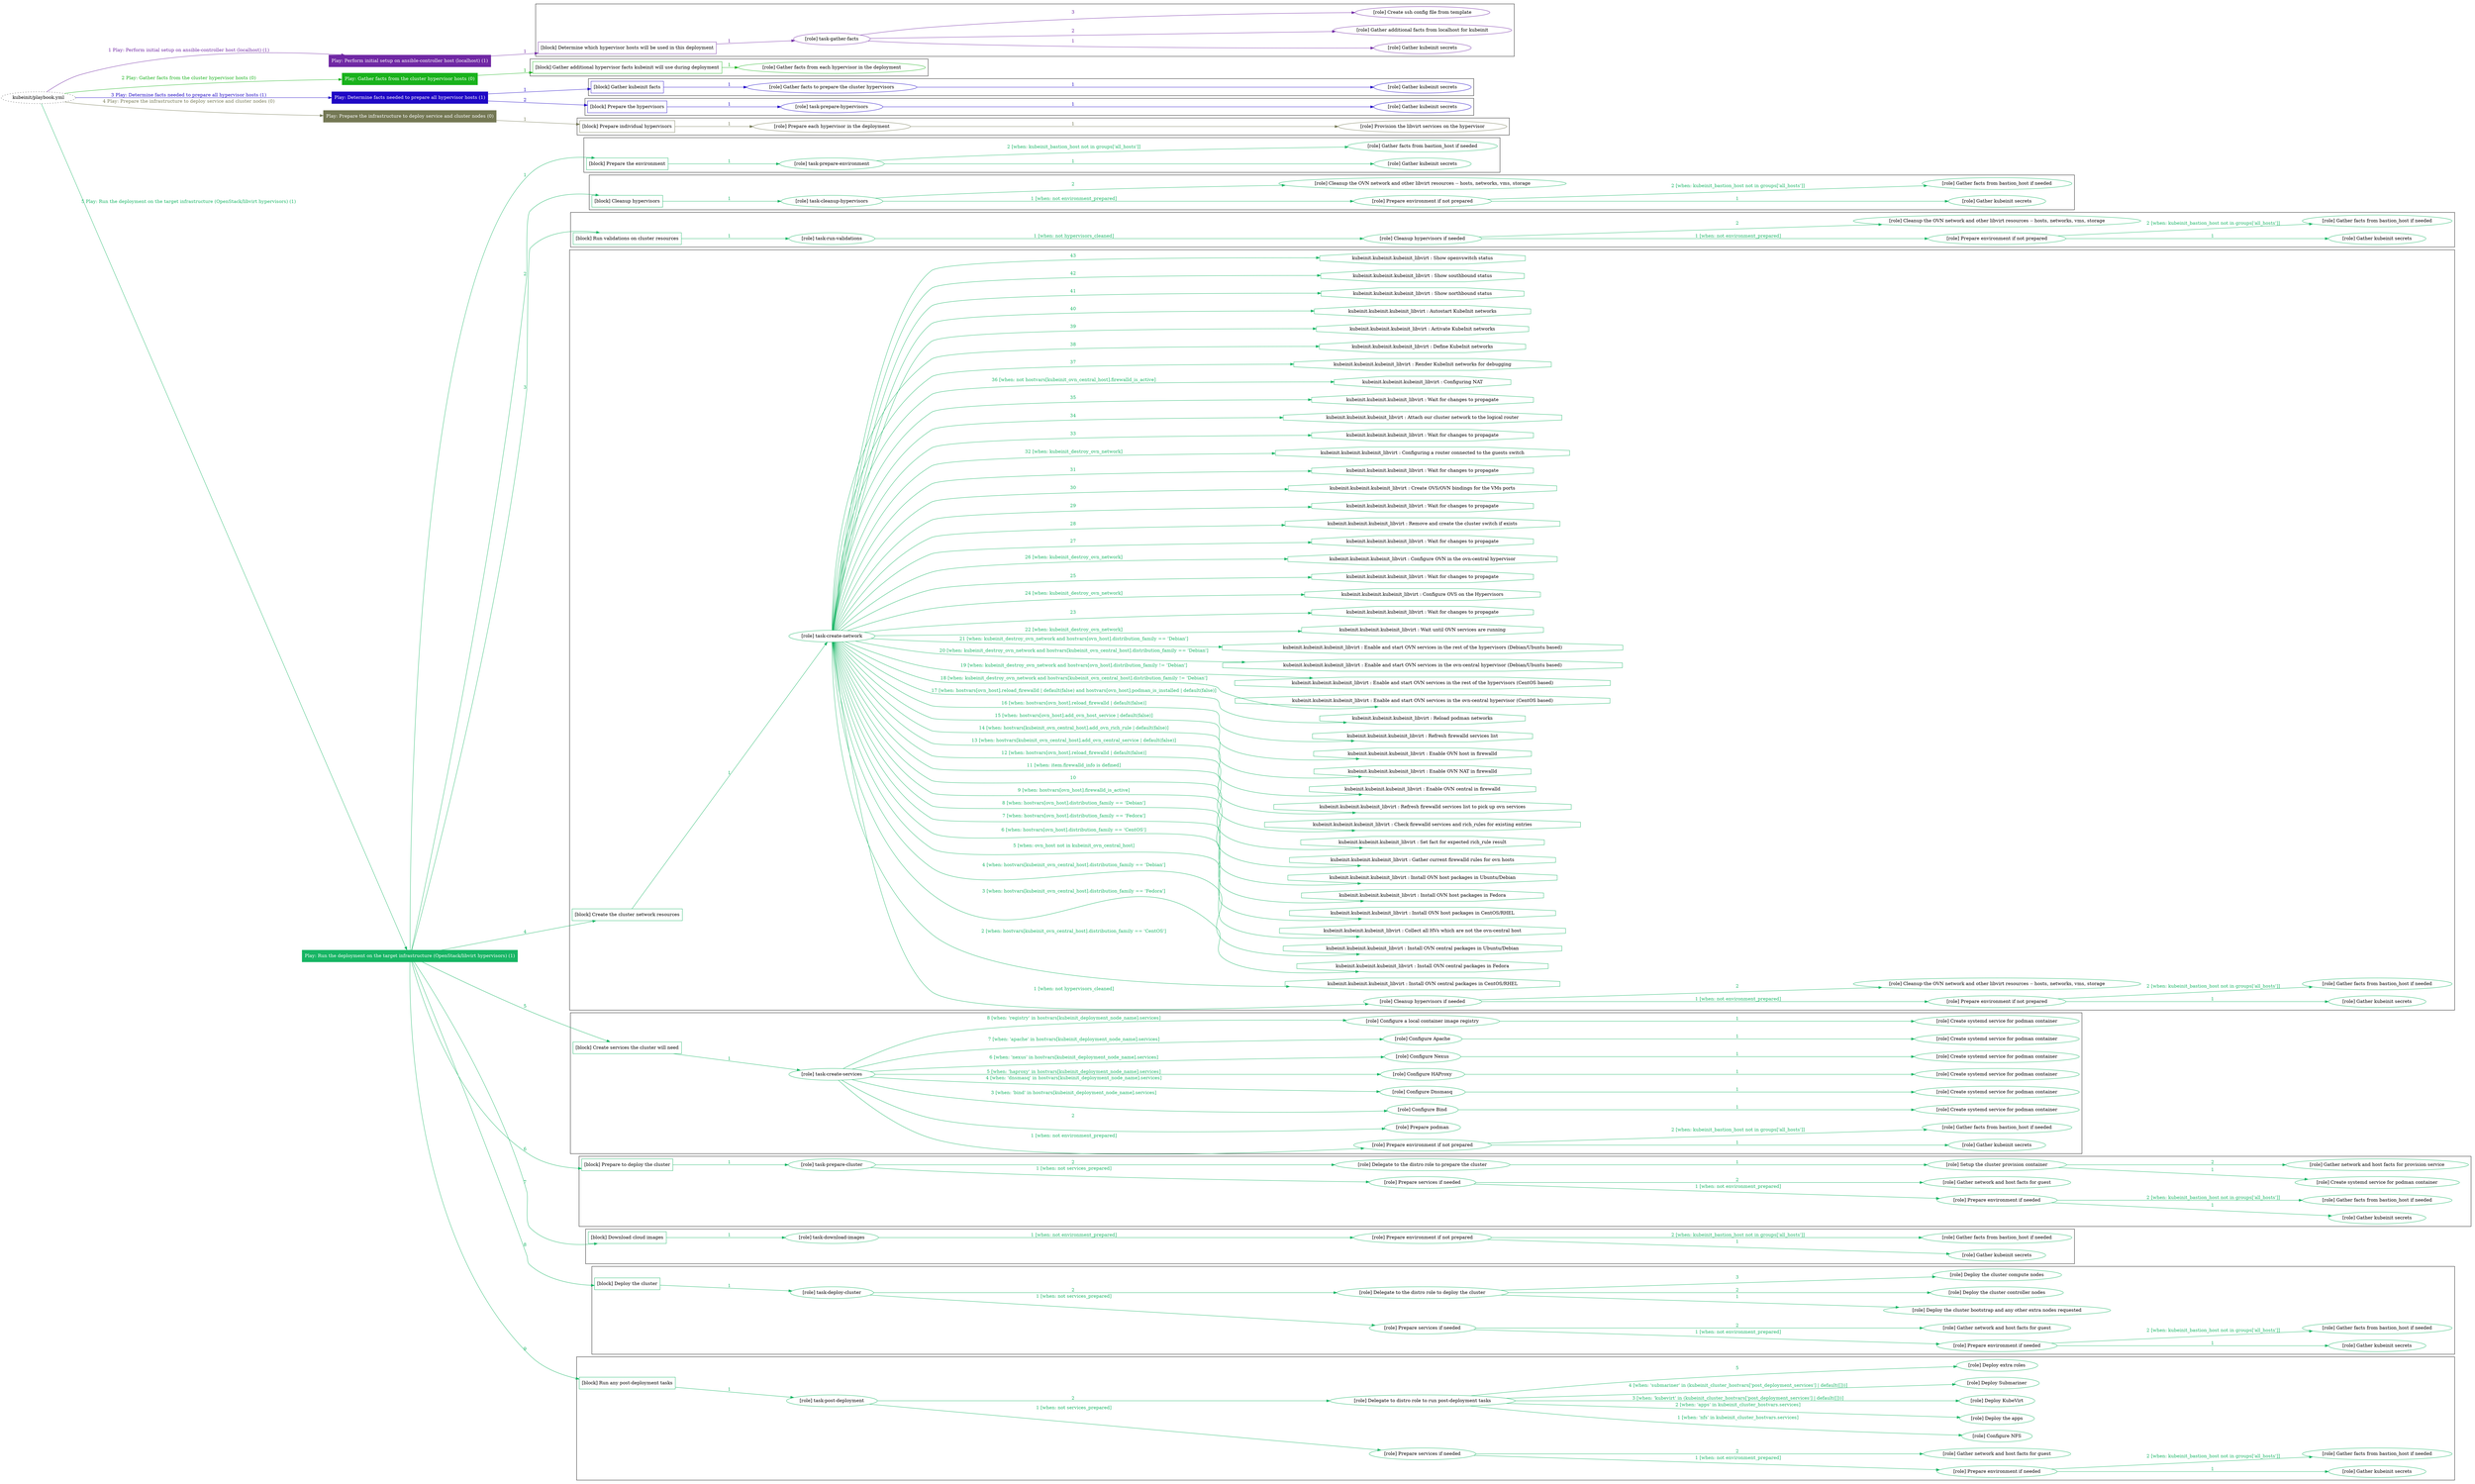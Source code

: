 digraph {
	graph [concentrate=true ordering=in rankdir=LR ratio=fill]
	edge [esep=5 sep=10]
	"kubeinit/playbook.yml" [URL="/home/runner/work/kubeinit/kubeinit/kubeinit/playbook.yml" id=playbook_9e25c2a7 style=dotted]
	"kubeinit/playbook.yml" -> play_94d6e471 [label="1 Play: Perform initial setup on ansible-controller host (localhost) (1)" color="#7028a4" fontcolor="#7028a4" id=edge_play_94d6e471 labeltooltip="1 Play: Perform initial setup on ansible-controller host (localhost) (1)" tooltip="1 Play: Perform initial setup on ansible-controller host (localhost) (1)"]
	subgraph "Play: Perform initial setup on ansible-controller host (localhost) (1)" {
		play_94d6e471 [label="Play: Perform initial setup on ansible-controller host (localhost) (1)" URL="/home/runner/work/kubeinit/kubeinit/kubeinit/playbook.yml" color="#7028a4" fontcolor="#ffffff" id=play_94d6e471 shape=box style=filled tooltip=localhost]
		play_94d6e471 -> block_10d2636d [label=1 color="#7028a4" fontcolor="#7028a4" id=edge_block_10d2636d labeltooltip=1 tooltip=1]
		subgraph cluster_block_10d2636d {
			block_10d2636d [label="[block] Determine which hypervisor hosts will be used in this deployment" URL="/home/runner/work/kubeinit/kubeinit/kubeinit/playbook.yml" color="#7028a4" id=block_10d2636d labeltooltip="Determine which hypervisor hosts will be used in this deployment" shape=box tooltip="Determine which hypervisor hosts will be used in this deployment"]
			block_10d2636d -> role_00278e7a [label="1 " color="#7028a4" fontcolor="#7028a4" id=edge_role_00278e7a labeltooltip="1 " tooltip="1 "]
			subgraph "task-gather-facts" {
				role_00278e7a [label="[role] task-gather-facts" URL="/home/runner/work/kubeinit/kubeinit/kubeinit/playbook.yml" color="#7028a4" id=role_00278e7a tooltip="task-gather-facts"]
				role_00278e7a -> role_aeb717ca [label="1 " color="#7028a4" fontcolor="#7028a4" id=edge_role_aeb717ca labeltooltip="1 " tooltip="1 "]
				subgraph "Gather kubeinit secrets" {
					role_aeb717ca [label="[role] Gather kubeinit secrets" URL="/home/runner/.ansible/collections/ansible_collections/kubeinit/kubeinit/roles/kubeinit_prepare/tasks/build_hypervisors_group.yml" color="#7028a4" id=role_aeb717ca tooltip="Gather kubeinit secrets"]
				}
				role_00278e7a -> role_c0c1c304 [label="2 " color="#7028a4" fontcolor="#7028a4" id=edge_role_c0c1c304 labeltooltip="2 " tooltip="2 "]
				subgraph "Gather additional facts from localhost for kubeinit" {
					role_c0c1c304 [label="[role] Gather additional facts from localhost for kubeinit" URL="/home/runner/.ansible/collections/ansible_collections/kubeinit/kubeinit/roles/kubeinit_prepare/tasks/build_hypervisors_group.yml" color="#7028a4" id=role_c0c1c304 tooltip="Gather additional facts from localhost for kubeinit"]
				}
				role_00278e7a -> role_82ed4f53 [label="3 " color="#7028a4" fontcolor="#7028a4" id=edge_role_82ed4f53 labeltooltip="3 " tooltip="3 "]
				subgraph "Create ssh config file from template" {
					role_82ed4f53 [label="[role] Create ssh config file from template" URL="/home/runner/.ansible/collections/ansible_collections/kubeinit/kubeinit/roles/kubeinit_prepare/tasks/build_hypervisors_group.yml" color="#7028a4" id=role_82ed4f53 tooltip="Create ssh config file from template"]
				}
			}
		}
	}
	"kubeinit/playbook.yml" -> play_6bc5ebb4 [label="2 Play: Gather facts from the cluster hypervisor hosts (0)" color="#19b21c" fontcolor="#19b21c" id=edge_play_6bc5ebb4 labeltooltip="2 Play: Gather facts from the cluster hypervisor hosts (0)" tooltip="2 Play: Gather facts from the cluster hypervisor hosts (0)"]
	subgraph "Play: Gather facts from the cluster hypervisor hosts (0)" {
		play_6bc5ebb4 [label="Play: Gather facts from the cluster hypervisor hosts (0)" URL="/home/runner/work/kubeinit/kubeinit/kubeinit/playbook.yml" color="#19b21c" fontcolor="#ffffff" id=play_6bc5ebb4 shape=box style=filled tooltip="Play: Gather facts from the cluster hypervisor hosts (0)"]
		play_6bc5ebb4 -> block_e2054db7 [label=1 color="#19b21c" fontcolor="#19b21c" id=edge_block_e2054db7 labeltooltip=1 tooltip=1]
		subgraph cluster_block_e2054db7 {
			block_e2054db7 [label="[block] Gather additional hypervisor facts kubeinit will use during deployment" URL="/home/runner/work/kubeinit/kubeinit/kubeinit/playbook.yml" color="#19b21c" id=block_e2054db7 labeltooltip="Gather additional hypervisor facts kubeinit will use during deployment" shape=box tooltip="Gather additional hypervisor facts kubeinit will use during deployment"]
			block_e2054db7 -> role_782d7f72 [label="1 " color="#19b21c" fontcolor="#19b21c" id=edge_role_782d7f72 labeltooltip="1 " tooltip="1 "]
			subgraph "Gather facts from each hypervisor in the deployment" {
				role_782d7f72 [label="[role] Gather facts from each hypervisor in the deployment" URL="/home/runner/work/kubeinit/kubeinit/kubeinit/playbook.yml" color="#19b21c" id=role_782d7f72 tooltip="Gather facts from each hypervisor in the deployment"]
			}
		}
	}
	"kubeinit/playbook.yml" -> play_1019b3c2 [label="3 Play: Determine facts needed to prepare all hypervisor hosts (1)" color="#1f07c5" fontcolor="#1f07c5" id=edge_play_1019b3c2 labeltooltip="3 Play: Determine facts needed to prepare all hypervisor hosts (1)" tooltip="3 Play: Determine facts needed to prepare all hypervisor hosts (1)"]
	subgraph "Play: Determine facts needed to prepare all hypervisor hosts (1)" {
		play_1019b3c2 [label="Play: Determine facts needed to prepare all hypervisor hosts (1)" URL="/home/runner/work/kubeinit/kubeinit/kubeinit/playbook.yml" color="#1f07c5" fontcolor="#ffffff" id=play_1019b3c2 shape=box style=filled tooltip=localhost]
		play_1019b3c2 -> block_25bd376b [label=1 color="#1f07c5" fontcolor="#1f07c5" id=edge_block_25bd376b labeltooltip=1 tooltip=1]
		subgraph cluster_block_25bd376b {
			block_25bd376b [label="[block] Gather kubeinit facts" URL="/home/runner/work/kubeinit/kubeinit/kubeinit/playbook.yml" color="#1f07c5" id=block_25bd376b labeltooltip="Gather kubeinit facts" shape=box tooltip="Gather kubeinit facts"]
			block_25bd376b -> role_958687de [label="1 " color="#1f07c5" fontcolor="#1f07c5" id=edge_role_958687de labeltooltip="1 " tooltip="1 "]
			subgraph "Gather facts to prepare the cluster hypervisors" {
				role_958687de [label="[role] Gather facts to prepare the cluster hypervisors" URL="/home/runner/work/kubeinit/kubeinit/kubeinit/playbook.yml" color="#1f07c5" id=role_958687de tooltip="Gather facts to prepare the cluster hypervisors"]
				role_958687de -> role_1c0d8581 [label="1 " color="#1f07c5" fontcolor="#1f07c5" id=edge_role_1c0d8581 labeltooltip="1 " tooltip="1 "]
				subgraph "Gather kubeinit secrets" {
					role_1c0d8581 [label="[role] Gather kubeinit secrets" URL="/home/runner/.ansible/collections/ansible_collections/kubeinit/kubeinit/roles/kubeinit_prepare/tasks/gather_kubeinit_facts.yml" color="#1f07c5" id=role_1c0d8581 tooltip="Gather kubeinit secrets"]
				}
			}
		}
		play_1019b3c2 -> block_3531a377 [label=2 color="#1f07c5" fontcolor="#1f07c5" id=edge_block_3531a377 labeltooltip=2 tooltip=2]
		subgraph cluster_block_3531a377 {
			block_3531a377 [label="[block] Prepare the hypervisors" URL="/home/runner/work/kubeinit/kubeinit/kubeinit/playbook.yml" color="#1f07c5" id=block_3531a377 labeltooltip="Prepare the hypervisors" shape=box tooltip="Prepare the hypervisors"]
			block_3531a377 -> role_aac6e102 [label="1 " color="#1f07c5" fontcolor="#1f07c5" id=edge_role_aac6e102 labeltooltip="1 " tooltip="1 "]
			subgraph "task-prepare-hypervisors" {
				role_aac6e102 [label="[role] task-prepare-hypervisors" URL="/home/runner/work/kubeinit/kubeinit/kubeinit/playbook.yml" color="#1f07c5" id=role_aac6e102 tooltip="task-prepare-hypervisors"]
				role_aac6e102 -> role_ee3657ca [label="1 " color="#1f07c5" fontcolor="#1f07c5" id=edge_role_ee3657ca labeltooltip="1 " tooltip="1 "]
				subgraph "Gather kubeinit secrets" {
					role_ee3657ca [label="[role] Gather kubeinit secrets" URL="/home/runner/.ansible/collections/ansible_collections/kubeinit/kubeinit/roles/kubeinit_prepare/tasks/gather_kubeinit_facts.yml" color="#1f07c5" id=role_ee3657ca tooltip="Gather kubeinit secrets"]
				}
			}
		}
	}
	"kubeinit/playbook.yml" -> play_e09955eb [label="4 Play: Prepare the infrastructure to deploy service and cluster nodes (0)" color="#747854" fontcolor="#747854" id=edge_play_e09955eb labeltooltip="4 Play: Prepare the infrastructure to deploy service and cluster nodes (0)" tooltip="4 Play: Prepare the infrastructure to deploy service and cluster nodes (0)"]
	subgraph "Play: Prepare the infrastructure to deploy service and cluster nodes (0)" {
		play_e09955eb [label="Play: Prepare the infrastructure to deploy service and cluster nodes (0)" URL="/home/runner/work/kubeinit/kubeinit/kubeinit/playbook.yml" color="#747854" fontcolor="#ffffff" id=play_e09955eb shape=box style=filled tooltip="Play: Prepare the infrastructure to deploy service and cluster nodes (0)"]
		play_e09955eb -> block_48b029a7 [label=1 color="#747854" fontcolor="#747854" id=edge_block_48b029a7 labeltooltip=1 tooltip=1]
		subgraph cluster_block_48b029a7 {
			block_48b029a7 [label="[block] Prepare individual hypervisors" URL="/home/runner/work/kubeinit/kubeinit/kubeinit/playbook.yml" color="#747854" id=block_48b029a7 labeltooltip="Prepare individual hypervisors" shape=box tooltip="Prepare individual hypervisors"]
			block_48b029a7 -> role_e16e083b [label="1 " color="#747854" fontcolor="#747854" id=edge_role_e16e083b labeltooltip="1 " tooltip="1 "]
			subgraph "Prepare each hypervisor in the deployment" {
				role_e16e083b [label="[role] Prepare each hypervisor in the deployment" URL="/home/runner/work/kubeinit/kubeinit/kubeinit/playbook.yml" color="#747854" id=role_e16e083b tooltip="Prepare each hypervisor in the deployment"]
				role_e16e083b -> role_934fb667 [label="1 " color="#747854" fontcolor="#747854" id=edge_role_934fb667 labeltooltip="1 " tooltip="1 "]
				subgraph "Provision the libvirt services on the hypervisor" {
					role_934fb667 [label="[role] Provision the libvirt services on the hypervisor" URL="/home/runner/.ansible/collections/ansible_collections/kubeinit/kubeinit/roles/kubeinit_prepare/tasks/prepare_hypervisor.yml" color="#747854" id=role_934fb667 tooltip="Provision the libvirt services on the hypervisor"]
				}
			}
		}
	}
	"kubeinit/playbook.yml" -> play_ccbd91a0 [label="5 Play: Run the deployment on the target infrastructure (OpenStack/libvirt hypervisors) (1)" color="#17b564" fontcolor="#17b564" id=edge_play_ccbd91a0 labeltooltip="5 Play: Run the deployment on the target infrastructure (OpenStack/libvirt hypervisors) (1)" tooltip="5 Play: Run the deployment on the target infrastructure (OpenStack/libvirt hypervisors) (1)"]
	subgraph "Play: Run the deployment on the target infrastructure (OpenStack/libvirt hypervisors) (1)" {
		play_ccbd91a0 [label="Play: Run the deployment on the target infrastructure (OpenStack/libvirt hypervisors) (1)" URL="/home/runner/work/kubeinit/kubeinit/kubeinit/playbook.yml" color="#17b564" fontcolor="#ffffff" id=play_ccbd91a0 shape=box style=filled tooltip=localhost]
		play_ccbd91a0 -> block_7655a600 [label=1 color="#17b564" fontcolor="#17b564" id=edge_block_7655a600 labeltooltip=1 tooltip=1]
		subgraph cluster_block_7655a600 {
			block_7655a600 [label="[block] Prepare the environment" URL="/home/runner/work/kubeinit/kubeinit/kubeinit/playbook.yml" color="#17b564" id=block_7655a600 labeltooltip="Prepare the environment" shape=box tooltip="Prepare the environment"]
			block_7655a600 -> role_c3ddffe3 [label="1 " color="#17b564" fontcolor="#17b564" id=edge_role_c3ddffe3 labeltooltip="1 " tooltip="1 "]
			subgraph "task-prepare-environment" {
				role_c3ddffe3 [label="[role] task-prepare-environment" URL="/home/runner/work/kubeinit/kubeinit/kubeinit/playbook.yml" color="#17b564" id=role_c3ddffe3 tooltip="task-prepare-environment"]
				role_c3ddffe3 -> role_39db8b05 [label="1 " color="#17b564" fontcolor="#17b564" id=edge_role_39db8b05 labeltooltip="1 " tooltip="1 "]
				subgraph "Gather kubeinit secrets" {
					role_39db8b05 [label="[role] Gather kubeinit secrets" URL="/home/runner/.ansible/collections/ansible_collections/kubeinit/kubeinit/roles/kubeinit_prepare/tasks/gather_kubeinit_facts.yml" color="#17b564" id=role_39db8b05 tooltip="Gather kubeinit secrets"]
				}
				role_c3ddffe3 -> role_d83c10ea [label="2 [when: kubeinit_bastion_host not in groups['all_hosts']]" color="#17b564" fontcolor="#17b564" id=edge_role_d83c10ea labeltooltip="2 [when: kubeinit_bastion_host not in groups['all_hosts']]" tooltip="2 [when: kubeinit_bastion_host not in groups['all_hosts']]"]
				subgraph "Gather facts from bastion_host if needed" {
					role_d83c10ea [label="[role] Gather facts from bastion_host if needed" URL="/home/runner/.ansible/collections/ansible_collections/kubeinit/kubeinit/roles/kubeinit_prepare/tasks/main.yml" color="#17b564" id=role_d83c10ea tooltip="Gather facts from bastion_host if needed"]
				}
			}
		}
		play_ccbd91a0 -> block_41120298 [label=2 color="#17b564" fontcolor="#17b564" id=edge_block_41120298 labeltooltip=2 tooltip=2]
		subgraph cluster_block_41120298 {
			block_41120298 [label="[block] Cleanup hypervisors" URL="/home/runner/work/kubeinit/kubeinit/kubeinit/playbook.yml" color="#17b564" id=block_41120298 labeltooltip="Cleanup hypervisors" shape=box tooltip="Cleanup hypervisors"]
			block_41120298 -> role_5e5b2e97 [label="1 " color="#17b564" fontcolor="#17b564" id=edge_role_5e5b2e97 labeltooltip="1 " tooltip="1 "]
			subgraph "task-cleanup-hypervisors" {
				role_5e5b2e97 [label="[role] task-cleanup-hypervisors" URL="/home/runner/work/kubeinit/kubeinit/kubeinit/playbook.yml" color="#17b564" id=role_5e5b2e97 tooltip="task-cleanup-hypervisors"]
				role_5e5b2e97 -> role_18f4a921 [label="1 [when: not environment_prepared]" color="#17b564" fontcolor="#17b564" id=edge_role_18f4a921 labeltooltip="1 [when: not environment_prepared]" tooltip="1 [when: not environment_prepared]"]
				subgraph "Prepare environment if not prepared" {
					role_18f4a921 [label="[role] Prepare environment if not prepared" URL="/home/runner/.ansible/collections/ansible_collections/kubeinit/kubeinit/roles/kubeinit_libvirt/tasks/cleanup_hypervisors.yml" color="#17b564" id=role_18f4a921 tooltip="Prepare environment if not prepared"]
					role_18f4a921 -> role_528184f0 [label="1 " color="#17b564" fontcolor="#17b564" id=edge_role_528184f0 labeltooltip="1 " tooltip="1 "]
					subgraph "Gather kubeinit secrets" {
						role_528184f0 [label="[role] Gather kubeinit secrets" URL="/home/runner/.ansible/collections/ansible_collections/kubeinit/kubeinit/roles/kubeinit_prepare/tasks/gather_kubeinit_facts.yml" color="#17b564" id=role_528184f0 tooltip="Gather kubeinit secrets"]
					}
					role_18f4a921 -> role_6454886b [label="2 [when: kubeinit_bastion_host not in groups['all_hosts']]" color="#17b564" fontcolor="#17b564" id=edge_role_6454886b labeltooltip="2 [when: kubeinit_bastion_host not in groups['all_hosts']]" tooltip="2 [when: kubeinit_bastion_host not in groups['all_hosts']]"]
					subgraph "Gather facts from bastion_host if needed" {
						role_6454886b [label="[role] Gather facts from bastion_host if needed" URL="/home/runner/.ansible/collections/ansible_collections/kubeinit/kubeinit/roles/kubeinit_prepare/tasks/main.yml" color="#17b564" id=role_6454886b tooltip="Gather facts from bastion_host if needed"]
					}
				}
				role_5e5b2e97 -> role_4e71646a [label="2 " color="#17b564" fontcolor="#17b564" id=edge_role_4e71646a labeltooltip="2 " tooltip="2 "]
				subgraph "Cleanup the OVN network and other libvirt resources -- hosts, networks, vms, storage" {
					role_4e71646a [label="[role] Cleanup the OVN network and other libvirt resources -- hosts, networks, vms, storage" URL="/home/runner/.ansible/collections/ansible_collections/kubeinit/kubeinit/roles/kubeinit_libvirt/tasks/cleanup_hypervisors.yml" color="#17b564" id=role_4e71646a tooltip="Cleanup the OVN network and other libvirt resources -- hosts, networks, vms, storage"]
				}
			}
		}
		play_ccbd91a0 -> block_f62ea42d [label=3 color="#17b564" fontcolor="#17b564" id=edge_block_f62ea42d labeltooltip=3 tooltip=3]
		subgraph cluster_block_f62ea42d {
			block_f62ea42d [label="[block] Run validations on cluster resources" URL="/home/runner/work/kubeinit/kubeinit/kubeinit/playbook.yml" color="#17b564" id=block_f62ea42d labeltooltip="Run validations on cluster resources" shape=box tooltip="Run validations on cluster resources"]
			block_f62ea42d -> role_45570d32 [label="1 " color="#17b564" fontcolor="#17b564" id=edge_role_45570d32 labeltooltip="1 " tooltip="1 "]
			subgraph "task-run-validations" {
				role_45570d32 [label="[role] task-run-validations" URL="/home/runner/work/kubeinit/kubeinit/kubeinit/playbook.yml" color="#17b564" id=role_45570d32 tooltip="task-run-validations"]
				role_45570d32 -> role_460a9105 [label="1 [when: not hypervisors_cleaned]" color="#17b564" fontcolor="#17b564" id=edge_role_460a9105 labeltooltip="1 [when: not hypervisors_cleaned]" tooltip="1 [when: not hypervisors_cleaned]"]
				subgraph "Cleanup hypervisors if needed" {
					role_460a9105 [label="[role] Cleanup hypervisors if needed" URL="/home/runner/.ansible/collections/ansible_collections/kubeinit/kubeinit/roles/kubeinit_validations/tasks/main.yml" color="#17b564" id=role_460a9105 tooltip="Cleanup hypervisors if needed"]
					role_460a9105 -> role_25c3d8ff [label="1 [when: not environment_prepared]" color="#17b564" fontcolor="#17b564" id=edge_role_25c3d8ff labeltooltip="1 [when: not environment_prepared]" tooltip="1 [when: not environment_prepared]"]
					subgraph "Prepare environment if not prepared" {
						role_25c3d8ff [label="[role] Prepare environment if not prepared" URL="/home/runner/.ansible/collections/ansible_collections/kubeinit/kubeinit/roles/kubeinit_libvirt/tasks/cleanup_hypervisors.yml" color="#17b564" id=role_25c3d8ff tooltip="Prepare environment if not prepared"]
						role_25c3d8ff -> role_3ebb6514 [label="1 " color="#17b564" fontcolor="#17b564" id=edge_role_3ebb6514 labeltooltip="1 " tooltip="1 "]
						subgraph "Gather kubeinit secrets" {
							role_3ebb6514 [label="[role] Gather kubeinit secrets" URL="/home/runner/.ansible/collections/ansible_collections/kubeinit/kubeinit/roles/kubeinit_prepare/tasks/gather_kubeinit_facts.yml" color="#17b564" id=role_3ebb6514 tooltip="Gather kubeinit secrets"]
						}
						role_25c3d8ff -> role_5281326f [label="2 [when: kubeinit_bastion_host not in groups['all_hosts']]" color="#17b564" fontcolor="#17b564" id=edge_role_5281326f labeltooltip="2 [when: kubeinit_bastion_host not in groups['all_hosts']]" tooltip="2 [when: kubeinit_bastion_host not in groups['all_hosts']]"]
						subgraph "Gather facts from bastion_host if needed" {
							role_5281326f [label="[role] Gather facts from bastion_host if needed" URL="/home/runner/.ansible/collections/ansible_collections/kubeinit/kubeinit/roles/kubeinit_prepare/tasks/main.yml" color="#17b564" id=role_5281326f tooltip="Gather facts from bastion_host if needed"]
						}
					}
					role_460a9105 -> role_d704a05d [label="2 " color="#17b564" fontcolor="#17b564" id=edge_role_d704a05d labeltooltip="2 " tooltip="2 "]
					subgraph "Cleanup the OVN network and other libvirt resources -- hosts, networks, vms, storage" {
						role_d704a05d [label="[role] Cleanup the OVN network and other libvirt resources -- hosts, networks, vms, storage" URL="/home/runner/.ansible/collections/ansible_collections/kubeinit/kubeinit/roles/kubeinit_libvirt/tasks/cleanup_hypervisors.yml" color="#17b564" id=role_d704a05d tooltip="Cleanup the OVN network and other libvirt resources -- hosts, networks, vms, storage"]
					}
				}
			}
		}
		play_ccbd91a0 -> block_d6245fcf [label=4 color="#17b564" fontcolor="#17b564" id=edge_block_d6245fcf labeltooltip=4 tooltip=4]
		subgraph cluster_block_d6245fcf {
			block_d6245fcf [label="[block] Create the cluster network resources" URL="/home/runner/work/kubeinit/kubeinit/kubeinit/playbook.yml" color="#17b564" id=block_d6245fcf labeltooltip="Create the cluster network resources" shape=box tooltip="Create the cluster network resources"]
			block_d6245fcf -> role_d5f8ff52 [label="1 " color="#17b564" fontcolor="#17b564" id=edge_role_d5f8ff52 labeltooltip="1 " tooltip="1 "]
			subgraph "task-create-network" {
				role_d5f8ff52 [label="[role] task-create-network" URL="/home/runner/work/kubeinit/kubeinit/kubeinit/playbook.yml" color="#17b564" id=role_d5f8ff52 tooltip="task-create-network"]
				role_d5f8ff52 -> role_f3e38612 [label="1 [when: not hypervisors_cleaned]" color="#17b564" fontcolor="#17b564" id=edge_role_f3e38612 labeltooltip="1 [when: not hypervisors_cleaned]" tooltip="1 [when: not hypervisors_cleaned]"]
				subgraph "Cleanup hypervisors if needed" {
					role_f3e38612 [label="[role] Cleanup hypervisors if needed" URL="/home/runner/.ansible/collections/ansible_collections/kubeinit/kubeinit/roles/kubeinit_libvirt/tasks/create_network.yml" color="#17b564" id=role_f3e38612 tooltip="Cleanup hypervisors if needed"]
					role_f3e38612 -> role_1292a618 [label="1 [when: not environment_prepared]" color="#17b564" fontcolor="#17b564" id=edge_role_1292a618 labeltooltip="1 [when: not environment_prepared]" tooltip="1 [when: not environment_prepared]"]
					subgraph "Prepare environment if not prepared" {
						role_1292a618 [label="[role] Prepare environment if not prepared" URL="/home/runner/.ansible/collections/ansible_collections/kubeinit/kubeinit/roles/kubeinit_libvirt/tasks/cleanup_hypervisors.yml" color="#17b564" id=role_1292a618 tooltip="Prepare environment if not prepared"]
						role_1292a618 -> role_a269cbca [label="1 " color="#17b564" fontcolor="#17b564" id=edge_role_a269cbca labeltooltip="1 " tooltip="1 "]
						subgraph "Gather kubeinit secrets" {
							role_a269cbca [label="[role] Gather kubeinit secrets" URL="/home/runner/.ansible/collections/ansible_collections/kubeinit/kubeinit/roles/kubeinit_prepare/tasks/gather_kubeinit_facts.yml" color="#17b564" id=role_a269cbca tooltip="Gather kubeinit secrets"]
						}
						role_1292a618 -> role_a722dd31 [label="2 [when: kubeinit_bastion_host not in groups['all_hosts']]" color="#17b564" fontcolor="#17b564" id=edge_role_a722dd31 labeltooltip="2 [when: kubeinit_bastion_host not in groups['all_hosts']]" tooltip="2 [when: kubeinit_bastion_host not in groups['all_hosts']]"]
						subgraph "Gather facts from bastion_host if needed" {
							role_a722dd31 [label="[role] Gather facts from bastion_host if needed" URL="/home/runner/.ansible/collections/ansible_collections/kubeinit/kubeinit/roles/kubeinit_prepare/tasks/main.yml" color="#17b564" id=role_a722dd31 tooltip="Gather facts from bastion_host if needed"]
						}
					}
					role_f3e38612 -> role_bc45109f [label="2 " color="#17b564" fontcolor="#17b564" id=edge_role_bc45109f labeltooltip="2 " tooltip="2 "]
					subgraph "Cleanup the OVN network and other libvirt resources -- hosts, networks, vms, storage" {
						role_bc45109f [label="[role] Cleanup the OVN network and other libvirt resources -- hosts, networks, vms, storage" URL="/home/runner/.ansible/collections/ansible_collections/kubeinit/kubeinit/roles/kubeinit_libvirt/tasks/cleanup_hypervisors.yml" color="#17b564" id=role_bc45109f tooltip="Cleanup the OVN network and other libvirt resources -- hosts, networks, vms, storage"]
					}
				}
				task_9c77aa90 [label="kubeinit.kubeinit.kubeinit_libvirt : Install OVN central packages in CentOS/RHEL" URL="/home/runner/.ansible/collections/ansible_collections/kubeinit/kubeinit/roles/kubeinit_libvirt/tasks/create_network.yml" color="#17b564" id=task_9c77aa90 shape=octagon tooltip="kubeinit.kubeinit.kubeinit_libvirt : Install OVN central packages in CentOS/RHEL"]
				role_d5f8ff52 -> task_9c77aa90 [label="2 [when: hostvars[kubeinit_ovn_central_host].distribution_family == 'CentOS']" color="#17b564" fontcolor="#17b564" id=edge_task_9c77aa90 labeltooltip="2 [when: hostvars[kubeinit_ovn_central_host].distribution_family == 'CentOS']" tooltip="2 [when: hostvars[kubeinit_ovn_central_host].distribution_family == 'CentOS']"]
				task_0d30415d [label="kubeinit.kubeinit.kubeinit_libvirt : Install OVN central packages in Fedora" URL="/home/runner/.ansible/collections/ansible_collections/kubeinit/kubeinit/roles/kubeinit_libvirt/tasks/create_network.yml" color="#17b564" id=task_0d30415d shape=octagon tooltip="kubeinit.kubeinit.kubeinit_libvirt : Install OVN central packages in Fedora"]
				role_d5f8ff52 -> task_0d30415d [label="3 [when: hostvars[kubeinit_ovn_central_host].distribution_family == 'Fedora']" color="#17b564" fontcolor="#17b564" id=edge_task_0d30415d labeltooltip="3 [when: hostvars[kubeinit_ovn_central_host].distribution_family == 'Fedora']" tooltip="3 [when: hostvars[kubeinit_ovn_central_host].distribution_family == 'Fedora']"]
				task_393a9418 [label="kubeinit.kubeinit.kubeinit_libvirt : Install OVN central packages in Ubuntu/Debian" URL="/home/runner/.ansible/collections/ansible_collections/kubeinit/kubeinit/roles/kubeinit_libvirt/tasks/create_network.yml" color="#17b564" id=task_393a9418 shape=octagon tooltip="kubeinit.kubeinit.kubeinit_libvirt : Install OVN central packages in Ubuntu/Debian"]
				role_d5f8ff52 -> task_393a9418 [label="4 [when: hostvars[kubeinit_ovn_central_host].distribution_family == 'Debian']" color="#17b564" fontcolor="#17b564" id=edge_task_393a9418 labeltooltip="4 [when: hostvars[kubeinit_ovn_central_host].distribution_family == 'Debian']" tooltip="4 [when: hostvars[kubeinit_ovn_central_host].distribution_family == 'Debian']"]
				task_ef56319b [label="kubeinit.kubeinit.kubeinit_libvirt : Collect all HVs which are not the ovn-central host" URL="/home/runner/.ansible/collections/ansible_collections/kubeinit/kubeinit/roles/kubeinit_libvirt/tasks/create_network.yml" color="#17b564" id=task_ef56319b shape=octagon tooltip="kubeinit.kubeinit.kubeinit_libvirt : Collect all HVs which are not the ovn-central host"]
				role_d5f8ff52 -> task_ef56319b [label="5 [when: ovn_host not in kubeinit_ovn_central_host]" color="#17b564" fontcolor="#17b564" id=edge_task_ef56319b labeltooltip="5 [when: ovn_host not in kubeinit_ovn_central_host]" tooltip="5 [when: ovn_host not in kubeinit_ovn_central_host]"]
				task_11796a2a [label="kubeinit.kubeinit.kubeinit_libvirt : Install OVN host packages in CentOS/RHEL" URL="/home/runner/.ansible/collections/ansible_collections/kubeinit/kubeinit/roles/kubeinit_libvirt/tasks/create_network.yml" color="#17b564" id=task_11796a2a shape=octagon tooltip="kubeinit.kubeinit.kubeinit_libvirt : Install OVN host packages in CentOS/RHEL"]
				role_d5f8ff52 -> task_11796a2a [label="6 [when: hostvars[ovn_host].distribution_family == 'CentOS']" color="#17b564" fontcolor="#17b564" id=edge_task_11796a2a labeltooltip="6 [when: hostvars[ovn_host].distribution_family == 'CentOS']" tooltip="6 [when: hostvars[ovn_host].distribution_family == 'CentOS']"]
				task_b119610a [label="kubeinit.kubeinit.kubeinit_libvirt : Install OVN host packages in Fedora" URL="/home/runner/.ansible/collections/ansible_collections/kubeinit/kubeinit/roles/kubeinit_libvirt/tasks/create_network.yml" color="#17b564" id=task_b119610a shape=octagon tooltip="kubeinit.kubeinit.kubeinit_libvirt : Install OVN host packages in Fedora"]
				role_d5f8ff52 -> task_b119610a [label="7 [when: hostvars[ovn_host].distribution_family == 'Fedora']" color="#17b564" fontcolor="#17b564" id=edge_task_b119610a labeltooltip="7 [when: hostvars[ovn_host].distribution_family == 'Fedora']" tooltip="7 [when: hostvars[ovn_host].distribution_family == 'Fedora']"]
				task_1cc35fcd [label="kubeinit.kubeinit.kubeinit_libvirt : Install OVN host packages in Ubuntu/Debian" URL="/home/runner/.ansible/collections/ansible_collections/kubeinit/kubeinit/roles/kubeinit_libvirt/tasks/create_network.yml" color="#17b564" id=task_1cc35fcd shape=octagon tooltip="kubeinit.kubeinit.kubeinit_libvirt : Install OVN host packages in Ubuntu/Debian"]
				role_d5f8ff52 -> task_1cc35fcd [label="8 [when: hostvars[ovn_host].distribution_family == 'Debian']" color="#17b564" fontcolor="#17b564" id=edge_task_1cc35fcd labeltooltip="8 [when: hostvars[ovn_host].distribution_family == 'Debian']" tooltip="8 [when: hostvars[ovn_host].distribution_family == 'Debian']"]
				task_b42f28be [label="kubeinit.kubeinit.kubeinit_libvirt : Gather current firewalld rules for ovn hosts" URL="/home/runner/.ansible/collections/ansible_collections/kubeinit/kubeinit/roles/kubeinit_libvirt/tasks/create_network.yml" color="#17b564" id=task_b42f28be shape=octagon tooltip="kubeinit.kubeinit.kubeinit_libvirt : Gather current firewalld rules for ovn hosts"]
				role_d5f8ff52 -> task_b42f28be [label="9 [when: hostvars[ovn_host].firewalld_is_active]" color="#17b564" fontcolor="#17b564" id=edge_task_b42f28be labeltooltip="9 [when: hostvars[ovn_host].firewalld_is_active]" tooltip="9 [when: hostvars[ovn_host].firewalld_is_active]"]
				task_e1a26f1a [label="kubeinit.kubeinit.kubeinit_libvirt : Set fact for expected rich_rule result" URL="/home/runner/.ansible/collections/ansible_collections/kubeinit/kubeinit/roles/kubeinit_libvirt/tasks/create_network.yml" color="#17b564" id=task_e1a26f1a shape=octagon tooltip="kubeinit.kubeinit.kubeinit_libvirt : Set fact for expected rich_rule result"]
				role_d5f8ff52 -> task_e1a26f1a [label="10 " color="#17b564" fontcolor="#17b564" id=edge_task_e1a26f1a labeltooltip="10 " tooltip="10 "]
				task_8bdb9713 [label="kubeinit.kubeinit.kubeinit_libvirt : Check firewalld services and rich_rules for existing entries" URL="/home/runner/.ansible/collections/ansible_collections/kubeinit/kubeinit/roles/kubeinit_libvirt/tasks/create_network.yml" color="#17b564" id=task_8bdb9713 shape=octagon tooltip="kubeinit.kubeinit.kubeinit_libvirt : Check firewalld services and rich_rules for existing entries"]
				role_d5f8ff52 -> task_8bdb9713 [label="11 [when: item.firewalld_info is defined]" color="#17b564" fontcolor="#17b564" id=edge_task_8bdb9713 labeltooltip="11 [when: item.firewalld_info is defined]" tooltip="11 [when: item.firewalld_info is defined]"]
				task_a60d07cd [label="kubeinit.kubeinit.kubeinit_libvirt : Refresh firewalld services list to pick up ovn services" URL="/home/runner/.ansible/collections/ansible_collections/kubeinit/kubeinit/roles/kubeinit_libvirt/tasks/create_network.yml" color="#17b564" id=task_a60d07cd shape=octagon tooltip="kubeinit.kubeinit.kubeinit_libvirt : Refresh firewalld services list to pick up ovn services"]
				role_d5f8ff52 -> task_a60d07cd [label="12 [when: hostvars[ovn_host].reload_firewalld | default(false)]" color="#17b564" fontcolor="#17b564" id=edge_task_a60d07cd labeltooltip="12 [when: hostvars[ovn_host].reload_firewalld | default(false)]" tooltip="12 [when: hostvars[ovn_host].reload_firewalld | default(false)]"]
				task_5ad9048b [label="kubeinit.kubeinit.kubeinit_libvirt : Enable OVN central in firewalld" URL="/home/runner/.ansible/collections/ansible_collections/kubeinit/kubeinit/roles/kubeinit_libvirt/tasks/create_network.yml" color="#17b564" id=task_5ad9048b shape=octagon tooltip="kubeinit.kubeinit.kubeinit_libvirt : Enable OVN central in firewalld"]
				role_d5f8ff52 -> task_5ad9048b [label="13 [when: hostvars[kubeinit_ovn_central_host].add_ovn_central_service | default(false)]" color="#17b564" fontcolor="#17b564" id=edge_task_5ad9048b labeltooltip="13 [when: hostvars[kubeinit_ovn_central_host].add_ovn_central_service | default(false)]" tooltip="13 [when: hostvars[kubeinit_ovn_central_host].add_ovn_central_service | default(false)]"]
				task_25985889 [label="kubeinit.kubeinit.kubeinit_libvirt : Enable OVN NAT in firewalld" URL="/home/runner/.ansible/collections/ansible_collections/kubeinit/kubeinit/roles/kubeinit_libvirt/tasks/create_network.yml" color="#17b564" id=task_25985889 shape=octagon tooltip="kubeinit.kubeinit.kubeinit_libvirt : Enable OVN NAT in firewalld"]
				role_d5f8ff52 -> task_25985889 [label="14 [when: hostvars[kubeinit_ovn_central_host].add_ovn_rich_rule | default(false)]" color="#17b564" fontcolor="#17b564" id=edge_task_25985889 labeltooltip="14 [when: hostvars[kubeinit_ovn_central_host].add_ovn_rich_rule | default(false)]" tooltip="14 [when: hostvars[kubeinit_ovn_central_host].add_ovn_rich_rule | default(false)]"]
				task_fb5b05bd [label="kubeinit.kubeinit.kubeinit_libvirt : Enable OVN host in firewalld" URL="/home/runner/.ansible/collections/ansible_collections/kubeinit/kubeinit/roles/kubeinit_libvirt/tasks/create_network.yml" color="#17b564" id=task_fb5b05bd shape=octagon tooltip="kubeinit.kubeinit.kubeinit_libvirt : Enable OVN host in firewalld"]
				role_d5f8ff52 -> task_fb5b05bd [label="15 [when: hostvars[ovn_host].add_ovn_host_service | default(false)]" color="#17b564" fontcolor="#17b564" id=edge_task_fb5b05bd labeltooltip="15 [when: hostvars[ovn_host].add_ovn_host_service | default(false)]" tooltip="15 [when: hostvars[ovn_host].add_ovn_host_service | default(false)]"]
				task_51721a5e [label="kubeinit.kubeinit.kubeinit_libvirt : Refresh firewalld services list" URL="/home/runner/.ansible/collections/ansible_collections/kubeinit/kubeinit/roles/kubeinit_libvirt/tasks/create_network.yml" color="#17b564" id=task_51721a5e shape=octagon tooltip="kubeinit.kubeinit.kubeinit_libvirt : Refresh firewalld services list"]
				role_d5f8ff52 -> task_51721a5e [label="16 [when: hostvars[ovn_host].reload_firewalld | default(false)]" color="#17b564" fontcolor="#17b564" id=edge_task_51721a5e labeltooltip="16 [when: hostvars[ovn_host].reload_firewalld | default(false)]" tooltip="16 [when: hostvars[ovn_host].reload_firewalld | default(false)]"]
				task_83d5cf08 [label="kubeinit.kubeinit.kubeinit_libvirt : Reload podman networks" URL="/home/runner/.ansible/collections/ansible_collections/kubeinit/kubeinit/roles/kubeinit_libvirt/tasks/create_network.yml" color="#17b564" id=task_83d5cf08 shape=octagon tooltip="kubeinit.kubeinit.kubeinit_libvirt : Reload podman networks"]
				role_d5f8ff52 -> task_83d5cf08 [label="17 [when: hostvars[ovn_host].reload_firewalld | default(false) and hostvars[ovn_host].podman_is_installed | default(false)]" color="#17b564" fontcolor="#17b564" id=edge_task_83d5cf08 labeltooltip="17 [when: hostvars[ovn_host].reload_firewalld | default(false) and hostvars[ovn_host].podman_is_installed | default(false)]" tooltip="17 [when: hostvars[ovn_host].reload_firewalld | default(false) and hostvars[ovn_host].podman_is_installed | default(false)]"]
				task_5ad25497 [label="kubeinit.kubeinit.kubeinit_libvirt : Enable and start OVN services in the ovn-central hypervisor (CentOS based)" URL="/home/runner/.ansible/collections/ansible_collections/kubeinit/kubeinit/roles/kubeinit_libvirt/tasks/create_network.yml" color="#17b564" id=task_5ad25497 shape=octagon tooltip="kubeinit.kubeinit.kubeinit_libvirt : Enable and start OVN services in the ovn-central hypervisor (CentOS based)"]
				role_d5f8ff52 -> task_5ad25497 [label="18 [when: kubeinit_destroy_ovn_network and hostvars[kubeinit_ovn_central_host].distribution_family != 'Debian']" color="#17b564" fontcolor="#17b564" id=edge_task_5ad25497 labeltooltip="18 [when: kubeinit_destroy_ovn_network and hostvars[kubeinit_ovn_central_host].distribution_family != 'Debian']" tooltip="18 [when: kubeinit_destroy_ovn_network and hostvars[kubeinit_ovn_central_host].distribution_family != 'Debian']"]
				task_2f69b00f [label="kubeinit.kubeinit.kubeinit_libvirt : Enable and start OVN services in the rest of the hypervisors (CentOS based)" URL="/home/runner/.ansible/collections/ansible_collections/kubeinit/kubeinit/roles/kubeinit_libvirt/tasks/create_network.yml" color="#17b564" id=task_2f69b00f shape=octagon tooltip="kubeinit.kubeinit.kubeinit_libvirt : Enable and start OVN services in the rest of the hypervisors (CentOS based)"]
				role_d5f8ff52 -> task_2f69b00f [label="19 [when: kubeinit_destroy_ovn_network and hostvars[ovn_host].distribution_family != 'Debian']" color="#17b564" fontcolor="#17b564" id=edge_task_2f69b00f labeltooltip="19 [when: kubeinit_destroy_ovn_network and hostvars[ovn_host].distribution_family != 'Debian']" tooltip="19 [when: kubeinit_destroy_ovn_network and hostvars[ovn_host].distribution_family != 'Debian']"]
				task_cee3b1df [label="kubeinit.kubeinit.kubeinit_libvirt : Enable and start OVN services in the ovn-central hypervisor (Debian/Ubuntu based)" URL="/home/runner/.ansible/collections/ansible_collections/kubeinit/kubeinit/roles/kubeinit_libvirt/tasks/create_network.yml" color="#17b564" id=task_cee3b1df shape=octagon tooltip="kubeinit.kubeinit.kubeinit_libvirt : Enable and start OVN services in the ovn-central hypervisor (Debian/Ubuntu based)"]
				role_d5f8ff52 -> task_cee3b1df [label="20 [when: kubeinit_destroy_ovn_network and hostvars[kubeinit_ovn_central_host].distribution_family == 'Debian']" color="#17b564" fontcolor="#17b564" id=edge_task_cee3b1df labeltooltip="20 [when: kubeinit_destroy_ovn_network and hostvars[kubeinit_ovn_central_host].distribution_family == 'Debian']" tooltip="20 [when: kubeinit_destroy_ovn_network and hostvars[kubeinit_ovn_central_host].distribution_family == 'Debian']"]
				task_046489dd [label="kubeinit.kubeinit.kubeinit_libvirt : Enable and start OVN services in the rest of the hypervisors (Debian/Ubuntu based)" URL="/home/runner/.ansible/collections/ansible_collections/kubeinit/kubeinit/roles/kubeinit_libvirt/tasks/create_network.yml" color="#17b564" id=task_046489dd shape=octagon tooltip="kubeinit.kubeinit.kubeinit_libvirt : Enable and start OVN services in the rest of the hypervisors (Debian/Ubuntu based)"]
				role_d5f8ff52 -> task_046489dd [label="21 [when: kubeinit_destroy_ovn_network and hostvars[ovn_host].distribution_family == 'Debian']" color="#17b564" fontcolor="#17b564" id=edge_task_046489dd labeltooltip="21 [when: kubeinit_destroy_ovn_network and hostvars[ovn_host].distribution_family == 'Debian']" tooltip="21 [when: kubeinit_destroy_ovn_network and hostvars[ovn_host].distribution_family == 'Debian']"]
				task_6f38658a [label="kubeinit.kubeinit.kubeinit_libvirt : Wait until OVN services are running" URL="/home/runner/.ansible/collections/ansible_collections/kubeinit/kubeinit/roles/kubeinit_libvirt/tasks/create_network.yml" color="#17b564" id=task_6f38658a shape=octagon tooltip="kubeinit.kubeinit.kubeinit_libvirt : Wait until OVN services are running"]
				role_d5f8ff52 -> task_6f38658a [label="22 [when: kubeinit_destroy_ovn_network]" color="#17b564" fontcolor="#17b564" id=edge_task_6f38658a labeltooltip="22 [when: kubeinit_destroy_ovn_network]" tooltip="22 [when: kubeinit_destroy_ovn_network]"]
				task_f37ae258 [label="kubeinit.kubeinit.kubeinit_libvirt : Wait for changes to propagate" URL="/home/runner/.ansible/collections/ansible_collections/kubeinit/kubeinit/roles/kubeinit_libvirt/tasks/create_network.yml" color="#17b564" id=task_f37ae258 shape=octagon tooltip="kubeinit.kubeinit.kubeinit_libvirt : Wait for changes to propagate"]
				role_d5f8ff52 -> task_f37ae258 [label="23 " color="#17b564" fontcolor="#17b564" id=edge_task_f37ae258 labeltooltip="23 " tooltip="23 "]
				task_e05104a2 [label="kubeinit.kubeinit.kubeinit_libvirt : Configure OVS on the Hypervisors" URL="/home/runner/.ansible/collections/ansible_collections/kubeinit/kubeinit/roles/kubeinit_libvirt/tasks/create_network.yml" color="#17b564" id=task_e05104a2 shape=octagon tooltip="kubeinit.kubeinit.kubeinit_libvirt : Configure OVS on the Hypervisors"]
				role_d5f8ff52 -> task_e05104a2 [label="24 [when: kubeinit_destroy_ovn_network]" color="#17b564" fontcolor="#17b564" id=edge_task_e05104a2 labeltooltip="24 [when: kubeinit_destroy_ovn_network]" tooltip="24 [when: kubeinit_destroy_ovn_network]"]
				task_8445c7a4 [label="kubeinit.kubeinit.kubeinit_libvirt : Wait for changes to propagate" URL="/home/runner/.ansible/collections/ansible_collections/kubeinit/kubeinit/roles/kubeinit_libvirt/tasks/create_network.yml" color="#17b564" id=task_8445c7a4 shape=octagon tooltip="kubeinit.kubeinit.kubeinit_libvirt : Wait for changes to propagate"]
				role_d5f8ff52 -> task_8445c7a4 [label="25 " color="#17b564" fontcolor="#17b564" id=edge_task_8445c7a4 labeltooltip="25 " tooltip="25 "]
				task_5c2b877b [label="kubeinit.kubeinit.kubeinit_libvirt : Configure OVN in the ovn-central hypervisor" URL="/home/runner/.ansible/collections/ansible_collections/kubeinit/kubeinit/roles/kubeinit_libvirt/tasks/create_network.yml" color="#17b564" id=task_5c2b877b shape=octagon tooltip="kubeinit.kubeinit.kubeinit_libvirt : Configure OVN in the ovn-central hypervisor"]
				role_d5f8ff52 -> task_5c2b877b [label="26 [when: kubeinit_destroy_ovn_network]" color="#17b564" fontcolor="#17b564" id=edge_task_5c2b877b labeltooltip="26 [when: kubeinit_destroy_ovn_network]" tooltip="26 [when: kubeinit_destroy_ovn_network]"]
				task_e8e21cdc [label="kubeinit.kubeinit.kubeinit_libvirt : Wait for changes to propagate" URL="/home/runner/.ansible/collections/ansible_collections/kubeinit/kubeinit/roles/kubeinit_libvirt/tasks/create_network.yml" color="#17b564" id=task_e8e21cdc shape=octagon tooltip="kubeinit.kubeinit.kubeinit_libvirt : Wait for changes to propagate"]
				role_d5f8ff52 -> task_e8e21cdc [label="27 " color="#17b564" fontcolor="#17b564" id=edge_task_e8e21cdc labeltooltip="27 " tooltip="27 "]
				task_20938292 [label="kubeinit.kubeinit.kubeinit_libvirt : Remove and create the cluster switch if exists" URL="/home/runner/.ansible/collections/ansible_collections/kubeinit/kubeinit/roles/kubeinit_libvirt/tasks/create_network.yml" color="#17b564" id=task_20938292 shape=octagon tooltip="kubeinit.kubeinit.kubeinit_libvirt : Remove and create the cluster switch if exists"]
				role_d5f8ff52 -> task_20938292 [label="28 " color="#17b564" fontcolor="#17b564" id=edge_task_20938292 labeltooltip="28 " tooltip="28 "]
				task_c6f28c2c [label="kubeinit.kubeinit.kubeinit_libvirt : Wait for changes to propagate" URL="/home/runner/.ansible/collections/ansible_collections/kubeinit/kubeinit/roles/kubeinit_libvirt/tasks/create_network.yml" color="#17b564" id=task_c6f28c2c shape=octagon tooltip="kubeinit.kubeinit.kubeinit_libvirt : Wait for changes to propagate"]
				role_d5f8ff52 -> task_c6f28c2c [label="29 " color="#17b564" fontcolor="#17b564" id=edge_task_c6f28c2c labeltooltip="29 " tooltip="29 "]
				task_018d42b9 [label="kubeinit.kubeinit.kubeinit_libvirt : Create OVS/OVN bindings for the VMs ports" URL="/home/runner/.ansible/collections/ansible_collections/kubeinit/kubeinit/roles/kubeinit_libvirt/tasks/create_network.yml" color="#17b564" id=task_018d42b9 shape=octagon tooltip="kubeinit.kubeinit.kubeinit_libvirt : Create OVS/OVN bindings for the VMs ports"]
				role_d5f8ff52 -> task_018d42b9 [label="30 " color="#17b564" fontcolor="#17b564" id=edge_task_018d42b9 labeltooltip="30 " tooltip="30 "]
				task_6ad4865b [label="kubeinit.kubeinit.kubeinit_libvirt : Wait for changes to propagate" URL="/home/runner/.ansible/collections/ansible_collections/kubeinit/kubeinit/roles/kubeinit_libvirt/tasks/create_network.yml" color="#17b564" id=task_6ad4865b shape=octagon tooltip="kubeinit.kubeinit.kubeinit_libvirt : Wait for changes to propagate"]
				role_d5f8ff52 -> task_6ad4865b [label="31 " color="#17b564" fontcolor="#17b564" id=edge_task_6ad4865b labeltooltip="31 " tooltip="31 "]
				task_e7e1356d [label="kubeinit.kubeinit.kubeinit_libvirt : Configuring a router connected to the guests switch" URL="/home/runner/.ansible/collections/ansible_collections/kubeinit/kubeinit/roles/kubeinit_libvirt/tasks/create_network.yml" color="#17b564" id=task_e7e1356d shape=octagon tooltip="kubeinit.kubeinit.kubeinit_libvirt : Configuring a router connected to the guests switch"]
				role_d5f8ff52 -> task_e7e1356d [label="32 [when: kubeinit_destroy_ovn_network]" color="#17b564" fontcolor="#17b564" id=edge_task_e7e1356d labeltooltip="32 [when: kubeinit_destroy_ovn_network]" tooltip="32 [when: kubeinit_destroy_ovn_network]"]
				task_ddd673b3 [label="kubeinit.kubeinit.kubeinit_libvirt : Wait for changes to propagate" URL="/home/runner/.ansible/collections/ansible_collections/kubeinit/kubeinit/roles/kubeinit_libvirt/tasks/create_network.yml" color="#17b564" id=task_ddd673b3 shape=octagon tooltip="kubeinit.kubeinit.kubeinit_libvirt : Wait for changes to propagate"]
				role_d5f8ff52 -> task_ddd673b3 [label="33 " color="#17b564" fontcolor="#17b564" id=edge_task_ddd673b3 labeltooltip="33 " tooltip="33 "]
				task_e6d34c46 [label="kubeinit.kubeinit.kubeinit_libvirt : Attach our cluster network to the logical router" URL="/home/runner/.ansible/collections/ansible_collections/kubeinit/kubeinit/roles/kubeinit_libvirt/tasks/create_network.yml" color="#17b564" id=task_e6d34c46 shape=octagon tooltip="kubeinit.kubeinit.kubeinit_libvirt : Attach our cluster network to the logical router"]
				role_d5f8ff52 -> task_e6d34c46 [label="34 " color="#17b564" fontcolor="#17b564" id=edge_task_e6d34c46 labeltooltip="34 " tooltip="34 "]
				task_0f981d00 [label="kubeinit.kubeinit.kubeinit_libvirt : Wait for changes to propagate" URL="/home/runner/.ansible/collections/ansible_collections/kubeinit/kubeinit/roles/kubeinit_libvirt/tasks/create_network.yml" color="#17b564" id=task_0f981d00 shape=octagon tooltip="kubeinit.kubeinit.kubeinit_libvirt : Wait for changes to propagate"]
				role_d5f8ff52 -> task_0f981d00 [label="35 " color="#17b564" fontcolor="#17b564" id=edge_task_0f981d00 labeltooltip="35 " tooltip="35 "]
				task_bf89ff29 [label="kubeinit.kubeinit.kubeinit_libvirt : Configuring NAT" URL="/home/runner/.ansible/collections/ansible_collections/kubeinit/kubeinit/roles/kubeinit_libvirt/tasks/create_network.yml" color="#17b564" id=task_bf89ff29 shape=octagon tooltip="kubeinit.kubeinit.kubeinit_libvirt : Configuring NAT"]
				role_d5f8ff52 -> task_bf89ff29 [label="36 [when: not hostvars[kubeinit_ovn_central_host].firewalld_is_active]" color="#17b564" fontcolor="#17b564" id=edge_task_bf89ff29 labeltooltip="36 [when: not hostvars[kubeinit_ovn_central_host].firewalld_is_active]" tooltip="36 [when: not hostvars[kubeinit_ovn_central_host].firewalld_is_active]"]
				task_a51335ad [label="kubeinit.kubeinit.kubeinit_libvirt : Render KubeInit networks for debugging" URL="/home/runner/.ansible/collections/ansible_collections/kubeinit/kubeinit/roles/kubeinit_libvirt/tasks/create_network.yml" color="#17b564" id=task_a51335ad shape=octagon tooltip="kubeinit.kubeinit.kubeinit_libvirt : Render KubeInit networks for debugging"]
				role_d5f8ff52 -> task_a51335ad [label="37 " color="#17b564" fontcolor="#17b564" id=edge_task_a51335ad labeltooltip="37 " tooltip="37 "]
				task_660f1ae5 [label="kubeinit.kubeinit.kubeinit_libvirt : Define KubeInit networks" URL="/home/runner/.ansible/collections/ansible_collections/kubeinit/kubeinit/roles/kubeinit_libvirt/tasks/create_network.yml" color="#17b564" id=task_660f1ae5 shape=octagon tooltip="kubeinit.kubeinit.kubeinit_libvirt : Define KubeInit networks"]
				role_d5f8ff52 -> task_660f1ae5 [label="38 " color="#17b564" fontcolor="#17b564" id=edge_task_660f1ae5 labeltooltip="38 " tooltip="38 "]
				task_1431ef5f [label="kubeinit.kubeinit.kubeinit_libvirt : Activate KubeInit networks" URL="/home/runner/.ansible/collections/ansible_collections/kubeinit/kubeinit/roles/kubeinit_libvirt/tasks/create_network.yml" color="#17b564" id=task_1431ef5f shape=octagon tooltip="kubeinit.kubeinit.kubeinit_libvirt : Activate KubeInit networks"]
				role_d5f8ff52 -> task_1431ef5f [label="39 " color="#17b564" fontcolor="#17b564" id=edge_task_1431ef5f labeltooltip="39 " tooltip="39 "]
				task_e86ec4f7 [label="kubeinit.kubeinit.kubeinit_libvirt : Autostart KubeInit networks" URL="/home/runner/.ansible/collections/ansible_collections/kubeinit/kubeinit/roles/kubeinit_libvirt/tasks/create_network.yml" color="#17b564" id=task_e86ec4f7 shape=octagon tooltip="kubeinit.kubeinit.kubeinit_libvirt : Autostart KubeInit networks"]
				role_d5f8ff52 -> task_e86ec4f7 [label="40 " color="#17b564" fontcolor="#17b564" id=edge_task_e86ec4f7 labeltooltip="40 " tooltip="40 "]
				task_0d30caf1 [label="kubeinit.kubeinit.kubeinit_libvirt : Show northbound status" URL="/home/runner/.ansible/collections/ansible_collections/kubeinit/kubeinit/roles/kubeinit_libvirt/tasks/create_network.yml" color="#17b564" id=task_0d30caf1 shape=octagon tooltip="kubeinit.kubeinit.kubeinit_libvirt : Show northbound status"]
				role_d5f8ff52 -> task_0d30caf1 [label="41 " color="#17b564" fontcolor="#17b564" id=edge_task_0d30caf1 labeltooltip="41 " tooltip="41 "]
				task_e39460c1 [label="kubeinit.kubeinit.kubeinit_libvirt : Show southbound status" URL="/home/runner/.ansible/collections/ansible_collections/kubeinit/kubeinit/roles/kubeinit_libvirt/tasks/create_network.yml" color="#17b564" id=task_e39460c1 shape=octagon tooltip="kubeinit.kubeinit.kubeinit_libvirt : Show southbound status"]
				role_d5f8ff52 -> task_e39460c1 [label="42 " color="#17b564" fontcolor="#17b564" id=edge_task_e39460c1 labeltooltip="42 " tooltip="42 "]
				task_aab45982 [label="kubeinit.kubeinit.kubeinit_libvirt : Show openvswitch status" URL="/home/runner/.ansible/collections/ansible_collections/kubeinit/kubeinit/roles/kubeinit_libvirt/tasks/create_network.yml" color="#17b564" id=task_aab45982 shape=octagon tooltip="kubeinit.kubeinit.kubeinit_libvirt : Show openvswitch status"]
				role_d5f8ff52 -> task_aab45982 [label="43 " color="#17b564" fontcolor="#17b564" id=edge_task_aab45982 labeltooltip="43 " tooltip="43 "]
			}
		}
		play_ccbd91a0 -> block_8f4d6760 [label=5 color="#17b564" fontcolor="#17b564" id=edge_block_8f4d6760 labeltooltip=5 tooltip=5]
		subgraph cluster_block_8f4d6760 {
			block_8f4d6760 [label="[block] Create services the cluster will need" URL="/home/runner/work/kubeinit/kubeinit/kubeinit/playbook.yml" color="#17b564" id=block_8f4d6760 labeltooltip="Create services the cluster will need" shape=box tooltip="Create services the cluster will need"]
			block_8f4d6760 -> role_c7d93059 [label="1 " color="#17b564" fontcolor="#17b564" id=edge_role_c7d93059 labeltooltip="1 " tooltip="1 "]
			subgraph "task-create-services" {
				role_c7d93059 [label="[role] task-create-services" URL="/home/runner/work/kubeinit/kubeinit/kubeinit/playbook.yml" color="#17b564" id=role_c7d93059 tooltip="task-create-services"]
				role_c7d93059 -> role_e8ed15ae [label="1 [when: not environment_prepared]" color="#17b564" fontcolor="#17b564" id=edge_role_e8ed15ae labeltooltip="1 [when: not environment_prepared]" tooltip="1 [when: not environment_prepared]"]
				subgraph "Prepare environment if not prepared" {
					role_e8ed15ae [label="[role] Prepare environment if not prepared" URL="/home/runner/.ansible/collections/ansible_collections/kubeinit/kubeinit/roles/kubeinit_services/tasks/main.yml" color="#17b564" id=role_e8ed15ae tooltip="Prepare environment if not prepared"]
					role_e8ed15ae -> role_134cb43a [label="1 " color="#17b564" fontcolor="#17b564" id=edge_role_134cb43a labeltooltip="1 " tooltip="1 "]
					subgraph "Gather kubeinit secrets" {
						role_134cb43a [label="[role] Gather kubeinit secrets" URL="/home/runner/.ansible/collections/ansible_collections/kubeinit/kubeinit/roles/kubeinit_prepare/tasks/gather_kubeinit_facts.yml" color="#17b564" id=role_134cb43a tooltip="Gather kubeinit secrets"]
					}
					role_e8ed15ae -> role_3a5e3f96 [label="2 [when: kubeinit_bastion_host not in groups['all_hosts']]" color="#17b564" fontcolor="#17b564" id=edge_role_3a5e3f96 labeltooltip="2 [when: kubeinit_bastion_host not in groups['all_hosts']]" tooltip="2 [when: kubeinit_bastion_host not in groups['all_hosts']]"]
					subgraph "Gather facts from bastion_host if needed" {
						role_3a5e3f96 [label="[role] Gather facts from bastion_host if needed" URL="/home/runner/.ansible/collections/ansible_collections/kubeinit/kubeinit/roles/kubeinit_prepare/tasks/main.yml" color="#17b564" id=role_3a5e3f96 tooltip="Gather facts from bastion_host if needed"]
					}
				}
				role_c7d93059 -> role_ab25f623 [label="2 " color="#17b564" fontcolor="#17b564" id=edge_role_ab25f623 labeltooltip="2 " tooltip="2 "]
				subgraph "Prepare podman" {
					role_ab25f623 [label="[role] Prepare podman" URL="/home/runner/.ansible/collections/ansible_collections/kubeinit/kubeinit/roles/kubeinit_services/tasks/00_create_service_pod.yml" color="#17b564" id=role_ab25f623 tooltip="Prepare podman"]
				}
				role_c7d93059 -> role_31a634bb [label="3 [when: 'bind' in hostvars[kubeinit_deployment_node_name].services]" color="#17b564" fontcolor="#17b564" id=edge_role_31a634bb labeltooltip="3 [when: 'bind' in hostvars[kubeinit_deployment_node_name].services]" tooltip="3 [when: 'bind' in hostvars[kubeinit_deployment_node_name].services]"]
				subgraph "Configure Bind" {
					role_31a634bb [label="[role] Configure Bind" URL="/home/runner/.ansible/collections/ansible_collections/kubeinit/kubeinit/roles/kubeinit_services/tasks/start_services_containers.yml" color="#17b564" id=role_31a634bb tooltip="Configure Bind"]
					role_31a634bb -> role_1e193b06 [label="1 " color="#17b564" fontcolor="#17b564" id=edge_role_1e193b06 labeltooltip="1 " tooltip="1 "]
					subgraph "Create systemd service for podman container" {
						role_1e193b06 [label="[role] Create systemd service for podman container" URL="/home/runner/.ansible/collections/ansible_collections/kubeinit/kubeinit/roles/kubeinit_bind/tasks/main.yml" color="#17b564" id=role_1e193b06 tooltip="Create systemd service for podman container"]
					}
				}
				role_c7d93059 -> role_9c9e04e4 [label="4 [when: 'dnsmasq' in hostvars[kubeinit_deployment_node_name].services]" color="#17b564" fontcolor="#17b564" id=edge_role_9c9e04e4 labeltooltip="4 [when: 'dnsmasq' in hostvars[kubeinit_deployment_node_name].services]" tooltip="4 [when: 'dnsmasq' in hostvars[kubeinit_deployment_node_name].services]"]
				subgraph "Configure Dnsmasq" {
					role_9c9e04e4 [label="[role] Configure Dnsmasq" URL="/home/runner/.ansible/collections/ansible_collections/kubeinit/kubeinit/roles/kubeinit_services/tasks/start_services_containers.yml" color="#17b564" id=role_9c9e04e4 tooltip="Configure Dnsmasq"]
					role_9c9e04e4 -> role_5f0bdaba [label="1 " color="#17b564" fontcolor="#17b564" id=edge_role_5f0bdaba labeltooltip="1 " tooltip="1 "]
					subgraph "Create systemd service for podman container" {
						role_5f0bdaba [label="[role] Create systemd service for podman container" URL="/home/runner/.ansible/collections/ansible_collections/kubeinit/kubeinit/roles/kubeinit_dnsmasq/tasks/main.yml" color="#17b564" id=role_5f0bdaba tooltip="Create systemd service for podman container"]
					}
				}
				role_c7d93059 -> role_367e2bf6 [label="5 [when: 'haproxy' in hostvars[kubeinit_deployment_node_name].services]" color="#17b564" fontcolor="#17b564" id=edge_role_367e2bf6 labeltooltip="5 [when: 'haproxy' in hostvars[kubeinit_deployment_node_name].services]" tooltip="5 [when: 'haproxy' in hostvars[kubeinit_deployment_node_name].services]"]
				subgraph "Configure HAProxy" {
					role_367e2bf6 [label="[role] Configure HAProxy" URL="/home/runner/.ansible/collections/ansible_collections/kubeinit/kubeinit/roles/kubeinit_services/tasks/start_services_containers.yml" color="#17b564" id=role_367e2bf6 tooltip="Configure HAProxy"]
					role_367e2bf6 -> role_2888ee91 [label="1 " color="#17b564" fontcolor="#17b564" id=edge_role_2888ee91 labeltooltip="1 " tooltip="1 "]
					subgraph "Create systemd service for podman container" {
						role_2888ee91 [label="[role] Create systemd service for podman container" URL="/home/runner/.ansible/collections/ansible_collections/kubeinit/kubeinit/roles/kubeinit_haproxy/tasks/main.yml" color="#17b564" id=role_2888ee91 tooltip="Create systemd service for podman container"]
					}
				}
				role_c7d93059 -> role_adcab11e [label="6 [when: 'nexus' in hostvars[kubeinit_deployment_node_name].services]" color="#17b564" fontcolor="#17b564" id=edge_role_adcab11e labeltooltip="6 [when: 'nexus' in hostvars[kubeinit_deployment_node_name].services]" tooltip="6 [when: 'nexus' in hostvars[kubeinit_deployment_node_name].services]"]
				subgraph "Configure Nexus" {
					role_adcab11e [label="[role] Configure Nexus" URL="/home/runner/.ansible/collections/ansible_collections/kubeinit/kubeinit/roles/kubeinit_services/tasks/start_services_containers.yml" color="#17b564" id=role_adcab11e tooltip="Configure Nexus"]
					role_adcab11e -> role_62014c3e [label="1 " color="#17b564" fontcolor="#17b564" id=edge_role_62014c3e labeltooltip="1 " tooltip="1 "]
					subgraph "Create systemd service for podman container" {
						role_62014c3e [label="[role] Create systemd service for podman container" URL="/home/runner/.ansible/collections/ansible_collections/kubeinit/kubeinit/roles/kubeinit_nexus/tasks/main.yml" color="#17b564" id=role_62014c3e tooltip="Create systemd service for podman container"]
					}
				}
				role_c7d93059 -> role_1b8dc00a [label="7 [when: 'apache' in hostvars[kubeinit_deployment_node_name].services]" color="#17b564" fontcolor="#17b564" id=edge_role_1b8dc00a labeltooltip="7 [when: 'apache' in hostvars[kubeinit_deployment_node_name].services]" tooltip="7 [when: 'apache' in hostvars[kubeinit_deployment_node_name].services]"]
				subgraph "Configure Apache" {
					role_1b8dc00a [label="[role] Configure Apache" URL="/home/runner/.ansible/collections/ansible_collections/kubeinit/kubeinit/roles/kubeinit_services/tasks/start_services_containers.yml" color="#17b564" id=role_1b8dc00a tooltip="Configure Apache"]
					role_1b8dc00a -> role_9d6bef91 [label="1 " color="#17b564" fontcolor="#17b564" id=edge_role_9d6bef91 labeltooltip="1 " tooltip="1 "]
					subgraph "Create systemd service for podman container" {
						role_9d6bef91 [label="[role] Create systemd service for podman container" URL="/home/runner/.ansible/collections/ansible_collections/kubeinit/kubeinit/roles/kubeinit_apache/tasks/main.yml" color="#17b564" id=role_9d6bef91 tooltip="Create systemd service for podman container"]
					}
				}
				role_c7d93059 -> role_4ed6fbde [label="8 [when: 'registry' in hostvars[kubeinit_deployment_node_name].services]" color="#17b564" fontcolor="#17b564" id=edge_role_4ed6fbde labeltooltip="8 [when: 'registry' in hostvars[kubeinit_deployment_node_name].services]" tooltip="8 [when: 'registry' in hostvars[kubeinit_deployment_node_name].services]"]
				subgraph "Configure a local container image registry" {
					role_4ed6fbde [label="[role] Configure a local container image registry" URL="/home/runner/.ansible/collections/ansible_collections/kubeinit/kubeinit/roles/kubeinit_services/tasks/start_services_containers.yml" color="#17b564" id=role_4ed6fbde tooltip="Configure a local container image registry"]
					role_4ed6fbde -> role_ed633c6e [label="1 " color="#17b564" fontcolor="#17b564" id=edge_role_ed633c6e labeltooltip="1 " tooltip="1 "]
					subgraph "Create systemd service for podman container" {
						role_ed633c6e [label="[role] Create systemd service for podman container" URL="/home/runner/.ansible/collections/ansible_collections/kubeinit/kubeinit/roles/kubeinit_registry/tasks/main.yml" color="#17b564" id=role_ed633c6e tooltip="Create systemd service for podman container"]
					}
				}
			}
		}
		play_ccbd91a0 -> block_d3432e06 [label=6 color="#17b564" fontcolor="#17b564" id=edge_block_d3432e06 labeltooltip=6 tooltip=6]
		subgraph cluster_block_d3432e06 {
			block_d3432e06 [label="[block] Prepare to deploy the cluster" URL="/home/runner/work/kubeinit/kubeinit/kubeinit/playbook.yml" color="#17b564" id=block_d3432e06 labeltooltip="Prepare to deploy the cluster" shape=box tooltip="Prepare to deploy the cluster"]
			block_d3432e06 -> role_32315b73 [label="1 " color="#17b564" fontcolor="#17b564" id=edge_role_32315b73 labeltooltip="1 " tooltip="1 "]
			subgraph "task-prepare-cluster" {
				role_32315b73 [label="[role] task-prepare-cluster" URL="/home/runner/work/kubeinit/kubeinit/kubeinit/playbook.yml" color="#17b564" id=role_32315b73 tooltip="task-prepare-cluster"]
				role_32315b73 -> role_38633c8a [label="1 [when: not services_prepared]" color="#17b564" fontcolor="#17b564" id=edge_role_38633c8a labeltooltip="1 [when: not services_prepared]" tooltip="1 [when: not services_prepared]"]
				subgraph "Prepare services if needed" {
					role_38633c8a [label="[role] Prepare services if needed" URL="/home/runner/.ansible/collections/ansible_collections/kubeinit/kubeinit/roles/kubeinit_prepare/tasks/prepare_cluster.yml" color="#17b564" id=role_38633c8a tooltip="Prepare services if needed"]
					role_38633c8a -> role_786bf351 [label="1 [when: not environment_prepared]" color="#17b564" fontcolor="#17b564" id=edge_role_786bf351 labeltooltip="1 [when: not environment_prepared]" tooltip="1 [when: not environment_prepared]"]
					subgraph "Prepare environment if needed" {
						role_786bf351 [label="[role] Prepare environment if needed" URL="/home/runner/.ansible/collections/ansible_collections/kubeinit/kubeinit/roles/kubeinit_services/tasks/prepare_services.yml" color="#17b564" id=role_786bf351 tooltip="Prepare environment if needed"]
						role_786bf351 -> role_e23a53e7 [label="1 " color="#17b564" fontcolor="#17b564" id=edge_role_e23a53e7 labeltooltip="1 " tooltip="1 "]
						subgraph "Gather kubeinit secrets" {
							role_e23a53e7 [label="[role] Gather kubeinit secrets" URL="/home/runner/.ansible/collections/ansible_collections/kubeinit/kubeinit/roles/kubeinit_prepare/tasks/gather_kubeinit_facts.yml" color="#17b564" id=role_e23a53e7 tooltip="Gather kubeinit secrets"]
						}
						role_786bf351 -> role_e0508038 [label="2 [when: kubeinit_bastion_host not in groups['all_hosts']]" color="#17b564" fontcolor="#17b564" id=edge_role_e0508038 labeltooltip="2 [when: kubeinit_bastion_host not in groups['all_hosts']]" tooltip="2 [when: kubeinit_bastion_host not in groups['all_hosts']]"]
						subgraph "Gather facts from bastion_host if needed" {
							role_e0508038 [label="[role] Gather facts from bastion_host if needed" URL="/home/runner/.ansible/collections/ansible_collections/kubeinit/kubeinit/roles/kubeinit_prepare/tasks/main.yml" color="#17b564" id=role_e0508038 tooltip="Gather facts from bastion_host if needed"]
						}
					}
					role_38633c8a -> role_ef41f77e [label="2 " color="#17b564" fontcolor="#17b564" id=edge_role_ef41f77e labeltooltip="2 " tooltip="2 "]
					subgraph "Gather network and host facts for guest" {
						role_ef41f77e [label="[role] Gather network and host facts for guest" URL="/home/runner/.ansible/collections/ansible_collections/kubeinit/kubeinit/roles/kubeinit_services/tasks/prepare_services.yml" color="#17b564" id=role_ef41f77e tooltip="Gather network and host facts for guest"]
					}
				}
				role_32315b73 -> role_f69b4ead [label="2 " color="#17b564" fontcolor="#17b564" id=edge_role_f69b4ead labeltooltip="2 " tooltip="2 "]
				subgraph "Delegate to the distro role to prepare the cluster" {
					role_f69b4ead [label="[role] Delegate to the distro role to prepare the cluster" URL="/home/runner/.ansible/collections/ansible_collections/kubeinit/kubeinit/roles/kubeinit_prepare/tasks/prepare_cluster.yml" color="#17b564" id=role_f69b4ead tooltip="Delegate to the distro role to prepare the cluster"]
					role_f69b4ead -> role_1f413296 [label="1 " color="#17b564" fontcolor="#17b564" id=edge_role_1f413296 labeltooltip="1 " tooltip="1 "]
					subgraph "Setup the cluster provision container" {
						role_1f413296 [label="[role] Setup the cluster provision container" URL="/home/runner/.ansible/collections/ansible_collections/kubeinit/kubeinit/roles/kubeinit_openshift/tasks/prepare_cluster.yml" color="#17b564" id=role_1f413296 tooltip="Setup the cluster provision container"]
						role_1f413296 -> role_91344654 [label="1 " color="#17b564" fontcolor="#17b564" id=edge_role_91344654 labeltooltip="1 " tooltip="1 "]
						subgraph "Create systemd service for podman container" {
							role_91344654 [label="[role] Create systemd service for podman container" URL="/home/runner/.ansible/collections/ansible_collections/kubeinit/kubeinit/roles/kubeinit_services/tasks/create_provision_container.yml" color="#17b564" id=role_91344654 tooltip="Create systemd service for podman container"]
						}
						role_1f413296 -> role_c09a9c32 [label="2 " color="#17b564" fontcolor="#17b564" id=edge_role_c09a9c32 labeltooltip="2 " tooltip="2 "]
						subgraph "Gather network and host facts for provision service" {
							role_c09a9c32 [label="[role] Gather network and host facts for provision service" URL="/home/runner/.ansible/collections/ansible_collections/kubeinit/kubeinit/roles/kubeinit_services/tasks/create_provision_container.yml" color="#17b564" id=role_c09a9c32 tooltip="Gather network and host facts for provision service"]
						}
					}
				}
			}
		}
		play_ccbd91a0 -> block_83fdd345 [label=7 color="#17b564" fontcolor="#17b564" id=edge_block_83fdd345 labeltooltip=7 tooltip=7]
		subgraph cluster_block_83fdd345 {
			block_83fdd345 [label="[block] Download cloud images" URL="/home/runner/work/kubeinit/kubeinit/kubeinit/playbook.yml" color="#17b564" id=block_83fdd345 labeltooltip="Download cloud images" shape=box tooltip="Download cloud images"]
			block_83fdd345 -> role_216fcdcd [label="1 " color="#17b564" fontcolor="#17b564" id=edge_role_216fcdcd labeltooltip="1 " tooltip="1 "]
			subgraph "task-download-images" {
				role_216fcdcd [label="[role] task-download-images" URL="/home/runner/work/kubeinit/kubeinit/kubeinit/playbook.yml" color="#17b564" id=role_216fcdcd tooltip="task-download-images"]
				role_216fcdcd -> role_a6f58679 [label="1 [when: not environment_prepared]" color="#17b564" fontcolor="#17b564" id=edge_role_a6f58679 labeltooltip="1 [when: not environment_prepared]" tooltip="1 [when: not environment_prepared]"]
				subgraph "Prepare environment if not prepared" {
					role_a6f58679 [label="[role] Prepare environment if not prepared" URL="/home/runner/.ansible/collections/ansible_collections/kubeinit/kubeinit/roles/kubeinit_libvirt/tasks/download_cloud_images.yml" color="#17b564" id=role_a6f58679 tooltip="Prepare environment if not prepared"]
					role_a6f58679 -> role_1415e929 [label="1 " color="#17b564" fontcolor="#17b564" id=edge_role_1415e929 labeltooltip="1 " tooltip="1 "]
					subgraph "Gather kubeinit secrets" {
						role_1415e929 [label="[role] Gather kubeinit secrets" URL="/home/runner/.ansible/collections/ansible_collections/kubeinit/kubeinit/roles/kubeinit_prepare/tasks/gather_kubeinit_facts.yml" color="#17b564" id=role_1415e929 tooltip="Gather kubeinit secrets"]
					}
					role_a6f58679 -> role_7ec0750e [label="2 [when: kubeinit_bastion_host not in groups['all_hosts']]" color="#17b564" fontcolor="#17b564" id=edge_role_7ec0750e labeltooltip="2 [when: kubeinit_bastion_host not in groups['all_hosts']]" tooltip="2 [when: kubeinit_bastion_host not in groups['all_hosts']]"]
					subgraph "Gather facts from bastion_host if needed" {
						role_7ec0750e [label="[role] Gather facts from bastion_host if needed" URL="/home/runner/.ansible/collections/ansible_collections/kubeinit/kubeinit/roles/kubeinit_prepare/tasks/main.yml" color="#17b564" id=role_7ec0750e tooltip="Gather facts from bastion_host if needed"]
					}
				}
			}
		}
		play_ccbd91a0 -> block_c8558179 [label=8 color="#17b564" fontcolor="#17b564" id=edge_block_c8558179 labeltooltip=8 tooltip=8]
		subgraph cluster_block_c8558179 {
			block_c8558179 [label="[block] Deploy the cluster" URL="/home/runner/work/kubeinit/kubeinit/kubeinit/playbook.yml" color="#17b564" id=block_c8558179 labeltooltip="Deploy the cluster" shape=box tooltip="Deploy the cluster"]
			block_c8558179 -> role_f9563884 [label="1 " color="#17b564" fontcolor="#17b564" id=edge_role_f9563884 labeltooltip="1 " tooltip="1 "]
			subgraph "task-deploy-cluster" {
				role_f9563884 [label="[role] task-deploy-cluster" URL="/home/runner/work/kubeinit/kubeinit/kubeinit/playbook.yml" color="#17b564" id=role_f9563884 tooltip="task-deploy-cluster"]
				role_f9563884 -> role_f65c310b [label="1 [when: not services_prepared]" color="#17b564" fontcolor="#17b564" id=edge_role_f65c310b labeltooltip="1 [when: not services_prepared]" tooltip="1 [when: not services_prepared]"]
				subgraph "Prepare services if needed" {
					role_f65c310b [label="[role] Prepare services if needed" URL="/home/runner/.ansible/collections/ansible_collections/kubeinit/kubeinit/roles/kubeinit_prepare/tasks/deploy_cluster.yml" color="#17b564" id=role_f65c310b tooltip="Prepare services if needed"]
					role_f65c310b -> role_c9dd9874 [label="1 [when: not environment_prepared]" color="#17b564" fontcolor="#17b564" id=edge_role_c9dd9874 labeltooltip="1 [when: not environment_prepared]" tooltip="1 [when: not environment_prepared]"]
					subgraph "Prepare environment if needed" {
						role_c9dd9874 [label="[role] Prepare environment if needed" URL="/home/runner/.ansible/collections/ansible_collections/kubeinit/kubeinit/roles/kubeinit_services/tasks/prepare_services.yml" color="#17b564" id=role_c9dd9874 tooltip="Prepare environment if needed"]
						role_c9dd9874 -> role_8253dfe2 [label="1 " color="#17b564" fontcolor="#17b564" id=edge_role_8253dfe2 labeltooltip="1 " tooltip="1 "]
						subgraph "Gather kubeinit secrets" {
							role_8253dfe2 [label="[role] Gather kubeinit secrets" URL="/home/runner/.ansible/collections/ansible_collections/kubeinit/kubeinit/roles/kubeinit_prepare/tasks/gather_kubeinit_facts.yml" color="#17b564" id=role_8253dfe2 tooltip="Gather kubeinit secrets"]
						}
						role_c9dd9874 -> role_e70e1d44 [label="2 [when: kubeinit_bastion_host not in groups['all_hosts']]" color="#17b564" fontcolor="#17b564" id=edge_role_e70e1d44 labeltooltip="2 [when: kubeinit_bastion_host not in groups['all_hosts']]" tooltip="2 [when: kubeinit_bastion_host not in groups['all_hosts']]"]
						subgraph "Gather facts from bastion_host if needed" {
							role_e70e1d44 [label="[role] Gather facts from bastion_host if needed" URL="/home/runner/.ansible/collections/ansible_collections/kubeinit/kubeinit/roles/kubeinit_prepare/tasks/main.yml" color="#17b564" id=role_e70e1d44 tooltip="Gather facts from bastion_host if needed"]
						}
					}
					role_f65c310b -> role_debd2045 [label="2 " color="#17b564" fontcolor="#17b564" id=edge_role_debd2045 labeltooltip="2 " tooltip="2 "]
					subgraph "Gather network and host facts for guest" {
						role_debd2045 [label="[role] Gather network and host facts for guest" URL="/home/runner/.ansible/collections/ansible_collections/kubeinit/kubeinit/roles/kubeinit_services/tasks/prepare_services.yml" color="#17b564" id=role_debd2045 tooltip="Gather network and host facts for guest"]
					}
				}
				role_f9563884 -> role_1d213bdf [label="2 " color="#17b564" fontcolor="#17b564" id=edge_role_1d213bdf labeltooltip="2 " tooltip="2 "]
				subgraph "Delegate to the distro role to deploy the cluster" {
					role_1d213bdf [label="[role] Delegate to the distro role to deploy the cluster" URL="/home/runner/.ansible/collections/ansible_collections/kubeinit/kubeinit/roles/kubeinit_prepare/tasks/deploy_cluster.yml" color="#17b564" id=role_1d213bdf tooltip="Delegate to the distro role to deploy the cluster"]
					role_1d213bdf -> role_693f788f [label="1 " color="#17b564" fontcolor="#17b564" id=edge_role_693f788f labeltooltip="1 " tooltip="1 "]
					subgraph "Deploy the cluster bootstrap and any other extra nodes requested" {
						role_693f788f [label="[role] Deploy the cluster bootstrap and any other extra nodes requested" URL="/home/runner/.ansible/collections/ansible_collections/kubeinit/kubeinit/roles/kubeinit_openshift/tasks/main.yml" color="#17b564" id=role_693f788f tooltip="Deploy the cluster bootstrap and any other extra nodes requested"]
					}
					role_1d213bdf -> role_23a6d677 [label="2 " color="#17b564" fontcolor="#17b564" id=edge_role_23a6d677 labeltooltip="2 " tooltip="2 "]
					subgraph "Deploy the cluster controller nodes" {
						role_23a6d677 [label="[role] Deploy the cluster controller nodes" URL="/home/runner/.ansible/collections/ansible_collections/kubeinit/kubeinit/roles/kubeinit_openshift/tasks/main.yml" color="#17b564" id=role_23a6d677 tooltip="Deploy the cluster controller nodes"]
					}
					role_1d213bdf -> role_7b5daf09 [label="3 " color="#17b564" fontcolor="#17b564" id=edge_role_7b5daf09 labeltooltip="3 " tooltip="3 "]
					subgraph "Deploy the cluster compute nodes" {
						role_7b5daf09 [label="[role] Deploy the cluster compute nodes" URL="/home/runner/.ansible/collections/ansible_collections/kubeinit/kubeinit/roles/kubeinit_openshift/tasks/main.yml" color="#17b564" id=role_7b5daf09 tooltip="Deploy the cluster compute nodes"]
					}
				}
			}
		}
		play_ccbd91a0 -> block_7f5ed2c6 [label=9 color="#17b564" fontcolor="#17b564" id=edge_block_7f5ed2c6 labeltooltip=9 tooltip=9]
		subgraph cluster_block_7f5ed2c6 {
			block_7f5ed2c6 [label="[block] Run any post-deployment tasks" URL="/home/runner/work/kubeinit/kubeinit/kubeinit/playbook.yml" color="#17b564" id=block_7f5ed2c6 labeltooltip="Run any post-deployment tasks" shape=box tooltip="Run any post-deployment tasks"]
			block_7f5ed2c6 -> role_53e753a8 [label="1 " color="#17b564" fontcolor="#17b564" id=edge_role_53e753a8 labeltooltip="1 " tooltip="1 "]
			subgraph "task-post-deployment" {
				role_53e753a8 [label="[role] task-post-deployment" URL="/home/runner/work/kubeinit/kubeinit/kubeinit/playbook.yml" color="#17b564" id=role_53e753a8 tooltip="task-post-deployment"]
				role_53e753a8 -> role_98f0e8dd [label="1 [when: not services_prepared]" color="#17b564" fontcolor="#17b564" id=edge_role_98f0e8dd labeltooltip="1 [when: not services_prepared]" tooltip="1 [when: not services_prepared]"]
				subgraph "Prepare services if needed" {
					role_98f0e8dd [label="[role] Prepare services if needed" URL="/home/runner/.ansible/collections/ansible_collections/kubeinit/kubeinit/roles/kubeinit_prepare/tasks/post_deployment.yml" color="#17b564" id=role_98f0e8dd tooltip="Prepare services if needed"]
					role_98f0e8dd -> role_adf831c4 [label="1 [when: not environment_prepared]" color="#17b564" fontcolor="#17b564" id=edge_role_adf831c4 labeltooltip="1 [when: not environment_prepared]" tooltip="1 [when: not environment_prepared]"]
					subgraph "Prepare environment if needed" {
						role_adf831c4 [label="[role] Prepare environment if needed" URL="/home/runner/.ansible/collections/ansible_collections/kubeinit/kubeinit/roles/kubeinit_services/tasks/prepare_services.yml" color="#17b564" id=role_adf831c4 tooltip="Prepare environment if needed"]
						role_adf831c4 -> role_cd9d600f [label="1 " color="#17b564" fontcolor="#17b564" id=edge_role_cd9d600f labeltooltip="1 " tooltip="1 "]
						subgraph "Gather kubeinit secrets" {
							role_cd9d600f [label="[role] Gather kubeinit secrets" URL="/home/runner/.ansible/collections/ansible_collections/kubeinit/kubeinit/roles/kubeinit_prepare/tasks/gather_kubeinit_facts.yml" color="#17b564" id=role_cd9d600f tooltip="Gather kubeinit secrets"]
						}
						role_adf831c4 -> role_6fc9a7ea [label="2 [when: kubeinit_bastion_host not in groups['all_hosts']]" color="#17b564" fontcolor="#17b564" id=edge_role_6fc9a7ea labeltooltip="2 [when: kubeinit_bastion_host not in groups['all_hosts']]" tooltip="2 [when: kubeinit_bastion_host not in groups['all_hosts']]"]
						subgraph "Gather facts from bastion_host if needed" {
							role_6fc9a7ea [label="[role] Gather facts from bastion_host if needed" URL="/home/runner/.ansible/collections/ansible_collections/kubeinit/kubeinit/roles/kubeinit_prepare/tasks/main.yml" color="#17b564" id=role_6fc9a7ea tooltip="Gather facts from bastion_host if needed"]
						}
					}
					role_98f0e8dd -> role_fea05eb4 [label="2 " color="#17b564" fontcolor="#17b564" id=edge_role_fea05eb4 labeltooltip="2 " tooltip="2 "]
					subgraph "Gather network and host facts for guest" {
						role_fea05eb4 [label="[role] Gather network and host facts for guest" URL="/home/runner/.ansible/collections/ansible_collections/kubeinit/kubeinit/roles/kubeinit_services/tasks/prepare_services.yml" color="#17b564" id=role_fea05eb4 tooltip="Gather network and host facts for guest"]
					}
				}
				role_53e753a8 -> role_e06fe134 [label="2 " color="#17b564" fontcolor="#17b564" id=edge_role_e06fe134 labeltooltip="2 " tooltip="2 "]
				subgraph "Delegate to distro role to run post-deployment tasks" {
					role_e06fe134 [label="[role] Delegate to distro role to run post-deployment tasks" URL="/home/runner/.ansible/collections/ansible_collections/kubeinit/kubeinit/roles/kubeinit_prepare/tasks/post_deployment.yml" color="#17b564" id=role_e06fe134 tooltip="Delegate to distro role to run post-deployment tasks"]
					role_e06fe134 -> role_085949bb [label="1 [when: 'nfs' in kubeinit_cluster_hostvars.services]" color="#17b564" fontcolor="#17b564" id=edge_role_085949bb labeltooltip="1 [when: 'nfs' in kubeinit_cluster_hostvars.services]" tooltip="1 [when: 'nfs' in kubeinit_cluster_hostvars.services]"]
					subgraph "Configure NFS" {
						role_085949bb [label="[role] Configure NFS" URL="/home/runner/.ansible/collections/ansible_collections/kubeinit/kubeinit/roles/kubeinit_openshift/tasks/post_deployment_tasks.yml" color="#17b564" id=role_085949bb tooltip="Configure NFS"]
					}
					role_e06fe134 -> role_64d6f607 [label="2 [when: 'apps' in kubeinit_cluster_hostvars.services]" color="#17b564" fontcolor="#17b564" id=edge_role_64d6f607 labeltooltip="2 [when: 'apps' in kubeinit_cluster_hostvars.services]" tooltip="2 [when: 'apps' in kubeinit_cluster_hostvars.services]"]
					subgraph "Deploy the apps" {
						role_64d6f607 [label="[role] Deploy the apps" URL="/home/runner/.ansible/collections/ansible_collections/kubeinit/kubeinit/roles/kubeinit_openshift/tasks/post_deployment_tasks.yml" color="#17b564" id=role_64d6f607 tooltip="Deploy the apps"]
					}
					role_e06fe134 -> role_bb83c0ff [label="3 [when: 'kubevirt' in (kubeinit_cluster_hostvars['post_deployment_services'] | default([]))]" color="#17b564" fontcolor="#17b564" id=edge_role_bb83c0ff labeltooltip="3 [when: 'kubevirt' in (kubeinit_cluster_hostvars['post_deployment_services'] | default([]))]" tooltip="3 [when: 'kubevirt' in (kubeinit_cluster_hostvars['post_deployment_services'] | default([]))]"]
					subgraph "Deploy KubeVirt" {
						role_bb83c0ff [label="[role] Deploy KubeVirt" URL="/home/runner/.ansible/collections/ansible_collections/kubeinit/kubeinit/roles/kubeinit_openshift/tasks/post_deployment_tasks.yml" color="#17b564" id=role_bb83c0ff tooltip="Deploy KubeVirt"]
					}
					role_e06fe134 -> role_0d8f08fe [label="4 [when: 'submariner' in (kubeinit_cluster_hostvars['post_deployment_services'] | default([]))]" color="#17b564" fontcolor="#17b564" id=edge_role_0d8f08fe labeltooltip="4 [when: 'submariner' in (kubeinit_cluster_hostvars['post_deployment_services'] | default([]))]" tooltip="4 [when: 'submariner' in (kubeinit_cluster_hostvars['post_deployment_services'] | default([]))]"]
					subgraph "Deploy Submariner" {
						role_0d8f08fe [label="[role] Deploy Submariner" URL="/home/runner/.ansible/collections/ansible_collections/kubeinit/kubeinit/roles/kubeinit_openshift/tasks/post_deployment_tasks.yml" color="#17b564" id=role_0d8f08fe tooltip="Deploy Submariner"]
					}
					role_e06fe134 -> role_45875f0b [label="5 " color="#17b564" fontcolor="#17b564" id=edge_role_45875f0b labeltooltip="5 " tooltip="5 "]
					subgraph "Deploy extra roles" {
						role_45875f0b [label="[role] Deploy extra roles" URL="/home/runner/.ansible/collections/ansible_collections/kubeinit/kubeinit/roles/kubeinit_openshift/tasks/post_deployment_tasks.yml" color="#17b564" id=role_45875f0b tooltip="Deploy extra roles"]
					}
				}
			}
		}
	}
}
